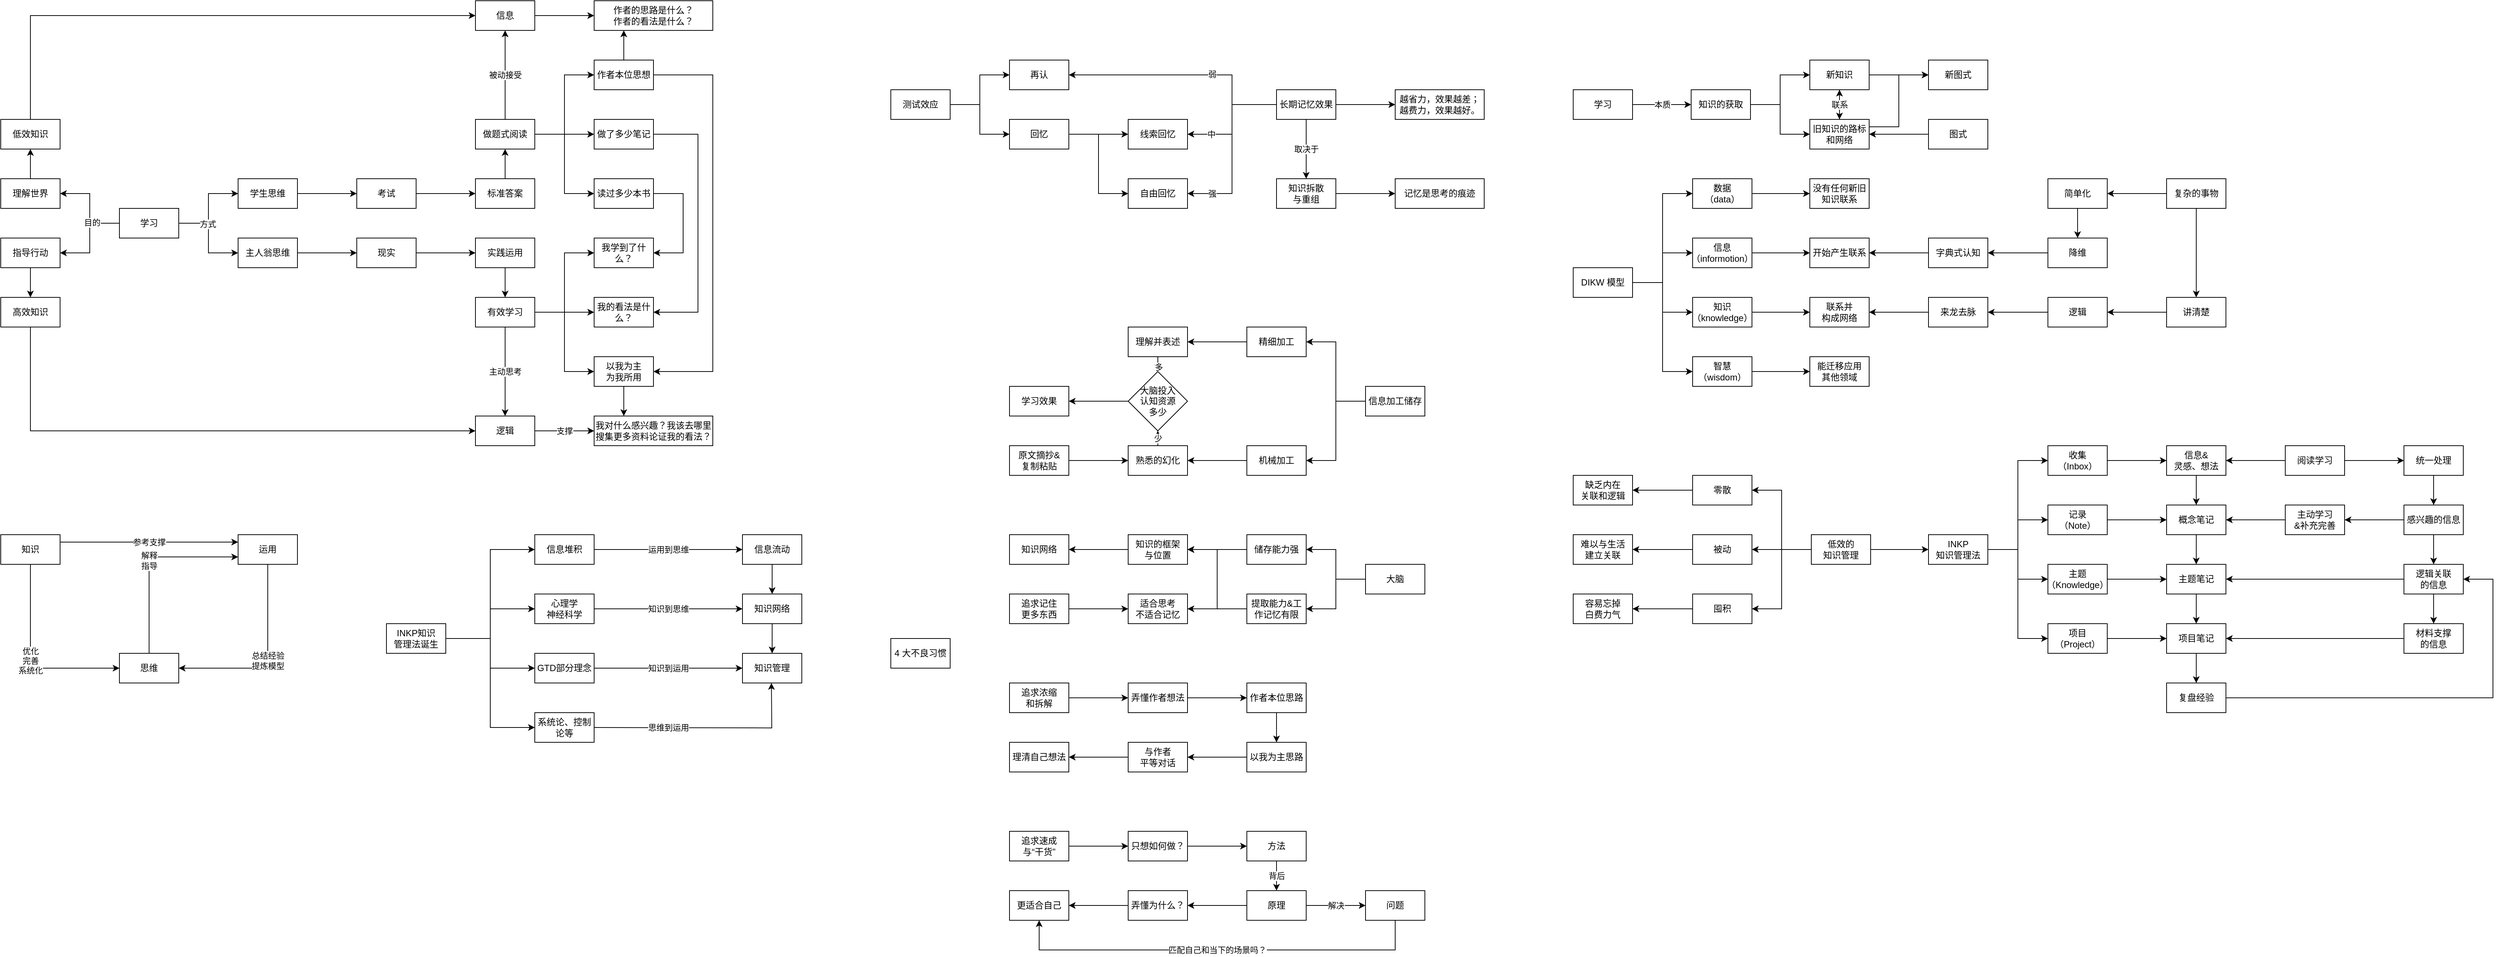 <mxfile version="24.3.1" type="github">
  <diagram name="第 1 页" id="3-ir8sG8A9ir57TGtiIx">
    <mxGraphModel dx="1149" dy="461" grid="1" gridSize="10" guides="1" tooltips="1" connect="1" arrows="1" fold="1" page="1" pageScale="1" pageWidth="827" pageHeight="1169" math="0" shadow="0">
      <root>
        <mxCell id="0" />
        <mxCell id="1" parent="0" />
        <mxCell id="uI1bhCW3IxB6a_JiNnzH-12" style="edgeStyle=orthogonalEdgeStyle;rounded=0;orthogonalLoop=1;jettySize=auto;html=1;" parent="1" source="uI1bhCW3IxB6a_JiNnzH-1" target="uI1bhCW3IxB6a_JiNnzH-5" edge="1">
          <mxGeometry relative="1" as="geometry" />
        </mxCell>
        <mxCell id="uI1bhCW3IxB6a_JiNnzH-1" value="学生思维" style="rounded=0;whiteSpace=wrap;html=1;" parent="1" vertex="1">
          <mxGeometry x="440" y="400" width="80" height="40" as="geometry" />
        </mxCell>
        <mxCell id="uI1bhCW3IxB6a_JiNnzH-13" style="edgeStyle=orthogonalEdgeStyle;rounded=0;orthogonalLoop=1;jettySize=auto;html=1;" parent="1" source="uI1bhCW3IxB6a_JiNnzH-2" target="uI1bhCW3IxB6a_JiNnzH-1" edge="1">
          <mxGeometry relative="1" as="geometry" />
        </mxCell>
        <mxCell id="uI1bhCW3IxB6a_JiNnzH-14" style="edgeStyle=orthogonalEdgeStyle;rounded=0;orthogonalLoop=1;jettySize=auto;html=1;entryX=0;entryY=0.5;entryDx=0;entryDy=0;" parent="1" source="uI1bhCW3IxB6a_JiNnzH-2" target="uI1bhCW3IxB6a_JiNnzH-9" edge="1">
          <mxGeometry relative="1" as="geometry" />
        </mxCell>
        <mxCell id="uI1bhCW3IxB6a_JiNnzH-65" value="方式" style="edgeLabel;html=1;align=center;verticalAlign=middle;resizable=0;points=[];" parent="uI1bhCW3IxB6a_JiNnzH-14" vertex="1" connectable="0">
          <mxGeometry x="-0.329" relative="1" as="geometry">
            <mxPoint x="-1" as="offset" />
          </mxGeometry>
        </mxCell>
        <mxCell id="uI1bhCW3IxB6a_JiNnzH-53" value="" style="edgeStyle=orthogonalEdgeStyle;rounded=0;orthogonalLoop=1;jettySize=auto;html=1;entryX=1;entryY=0.5;entryDx=0;entryDy=0;" parent="1" source="uI1bhCW3IxB6a_JiNnzH-2" target="uI1bhCW3IxB6a_JiNnzH-51" edge="1">
          <mxGeometry relative="1" as="geometry" />
        </mxCell>
        <mxCell id="uI1bhCW3IxB6a_JiNnzH-61" style="edgeStyle=orthogonalEdgeStyle;rounded=0;orthogonalLoop=1;jettySize=auto;html=1;entryX=1;entryY=0.5;entryDx=0;entryDy=0;" parent="1" source="uI1bhCW3IxB6a_JiNnzH-2" target="uI1bhCW3IxB6a_JiNnzH-52" edge="1">
          <mxGeometry relative="1" as="geometry" />
        </mxCell>
        <mxCell id="uI1bhCW3IxB6a_JiNnzH-64" value="目的" style="edgeLabel;html=1;align=center;verticalAlign=middle;resizable=0;points=[];" parent="uI1bhCW3IxB6a_JiNnzH-61" vertex="1" connectable="0">
          <mxGeometry x="-0.38" y="-1" relative="1" as="geometry">
            <mxPoint as="offset" />
          </mxGeometry>
        </mxCell>
        <mxCell id="uI1bhCW3IxB6a_JiNnzH-2" value="学习" style="rounded=0;whiteSpace=wrap;html=1;" parent="1" vertex="1">
          <mxGeometry x="280" y="440" width="80" height="40" as="geometry" />
        </mxCell>
        <mxCell id="uI1bhCW3IxB6a_JiNnzH-25" style="edgeStyle=orthogonalEdgeStyle;rounded=0;orthogonalLoop=1;jettySize=auto;html=1;" parent="1" source="uI1bhCW3IxB6a_JiNnzH-3" target="uI1bhCW3IxB6a_JiNnzH-17" edge="1">
          <mxGeometry relative="1" as="geometry" />
        </mxCell>
        <mxCell id="uI1bhCW3IxB6a_JiNnzH-3" value="标准答案" style="rounded=0;whiteSpace=wrap;html=1;" parent="1" vertex="1">
          <mxGeometry x="760" y="400" width="80" height="40" as="geometry" />
        </mxCell>
        <mxCell id="uI1bhCW3IxB6a_JiNnzH-11" style="edgeStyle=orthogonalEdgeStyle;rounded=0;orthogonalLoop=1;jettySize=auto;html=1;entryX=0;entryY=0.5;entryDx=0;entryDy=0;" parent="1" source="uI1bhCW3IxB6a_JiNnzH-4" target="uI1bhCW3IxB6a_JiNnzH-6" edge="1">
          <mxGeometry relative="1" as="geometry" />
        </mxCell>
        <mxCell id="uI1bhCW3IxB6a_JiNnzH-4" value="现实" style="rounded=0;whiteSpace=wrap;html=1;" parent="1" vertex="1">
          <mxGeometry x="600" y="480" width="80" height="40" as="geometry" />
        </mxCell>
        <mxCell id="uI1bhCW3IxB6a_JiNnzH-8" style="edgeStyle=orthogonalEdgeStyle;rounded=0;orthogonalLoop=1;jettySize=auto;html=1;" parent="1" source="uI1bhCW3IxB6a_JiNnzH-5" target="uI1bhCW3IxB6a_JiNnzH-3" edge="1">
          <mxGeometry relative="1" as="geometry" />
        </mxCell>
        <mxCell id="uI1bhCW3IxB6a_JiNnzH-5" value="考试" style="rounded=0;whiteSpace=wrap;html=1;" parent="1" vertex="1">
          <mxGeometry x="600" y="400" width="80" height="40" as="geometry" />
        </mxCell>
        <mxCell id="uI1bhCW3IxB6a_JiNnzH-26" style="edgeStyle=orthogonalEdgeStyle;rounded=0;orthogonalLoop=1;jettySize=auto;html=1;" parent="1" source="uI1bhCW3IxB6a_JiNnzH-6" target="uI1bhCW3IxB6a_JiNnzH-15" edge="1">
          <mxGeometry relative="1" as="geometry" />
        </mxCell>
        <mxCell id="uI1bhCW3IxB6a_JiNnzH-6" value="实践运用" style="rounded=0;whiteSpace=wrap;html=1;" parent="1" vertex="1">
          <mxGeometry x="760" y="480" width="80" height="40" as="geometry" />
        </mxCell>
        <mxCell id="uI1bhCW3IxB6a_JiNnzH-10" style="edgeStyle=orthogonalEdgeStyle;rounded=0;orthogonalLoop=1;jettySize=auto;html=1;entryX=0;entryY=0.5;entryDx=0;entryDy=0;" parent="1" source="uI1bhCW3IxB6a_JiNnzH-9" target="uI1bhCW3IxB6a_JiNnzH-4" edge="1">
          <mxGeometry relative="1" as="geometry" />
        </mxCell>
        <mxCell id="uI1bhCW3IxB6a_JiNnzH-9" value="主人翁思维" style="rounded=0;whiteSpace=wrap;html=1;" parent="1" vertex="1">
          <mxGeometry x="440" y="480" width="80" height="40" as="geometry" />
        </mxCell>
        <mxCell id="uI1bhCW3IxB6a_JiNnzH-33" style="edgeStyle=orthogonalEdgeStyle;rounded=0;orthogonalLoop=1;jettySize=auto;html=1;entryX=0;entryY=0.5;entryDx=0;entryDy=0;" parent="1" source="uI1bhCW3IxB6a_JiNnzH-15" target="uI1bhCW3IxB6a_JiNnzH-30" edge="1">
          <mxGeometry relative="1" as="geometry" />
        </mxCell>
        <mxCell id="uI1bhCW3IxB6a_JiNnzH-34" style="edgeStyle=orthogonalEdgeStyle;rounded=0;orthogonalLoop=1;jettySize=auto;html=1;" parent="1" source="uI1bhCW3IxB6a_JiNnzH-15" target="uI1bhCW3IxB6a_JiNnzH-31" edge="1">
          <mxGeometry relative="1" as="geometry" />
        </mxCell>
        <mxCell id="uI1bhCW3IxB6a_JiNnzH-35" style="edgeStyle=orthogonalEdgeStyle;rounded=0;orthogonalLoop=1;jettySize=auto;html=1;entryX=0;entryY=0.5;entryDx=0;entryDy=0;" parent="1" source="uI1bhCW3IxB6a_JiNnzH-15" target="uI1bhCW3IxB6a_JiNnzH-32" edge="1">
          <mxGeometry relative="1" as="geometry" />
        </mxCell>
        <mxCell id="uI1bhCW3IxB6a_JiNnzH-46" value="主动思考" style="edgeStyle=orthogonalEdgeStyle;rounded=0;orthogonalLoop=1;jettySize=auto;html=1;" parent="1" source="uI1bhCW3IxB6a_JiNnzH-15" target="uI1bhCW3IxB6a_JiNnzH-44" edge="1">
          <mxGeometry relative="1" as="geometry" />
        </mxCell>
        <mxCell id="uI1bhCW3IxB6a_JiNnzH-15" value="有效学习" style="rounded=0;whiteSpace=wrap;html=1;" parent="1" vertex="1">
          <mxGeometry x="760" y="560" width="80" height="40" as="geometry" />
        </mxCell>
        <mxCell id="uI1bhCW3IxB6a_JiNnzH-22" style="edgeStyle=orthogonalEdgeStyle;rounded=0;orthogonalLoop=1;jettySize=auto;html=1;" parent="1" source="uI1bhCW3IxB6a_JiNnzH-17" target="uI1bhCW3IxB6a_JiNnzH-21" edge="1">
          <mxGeometry relative="1" as="geometry">
            <Array as="points">
              <mxPoint x="880" y="340" />
              <mxPoint x="880" y="420" />
            </Array>
          </mxGeometry>
        </mxCell>
        <mxCell id="uI1bhCW3IxB6a_JiNnzH-27" style="edgeStyle=orthogonalEdgeStyle;rounded=0;orthogonalLoop=1;jettySize=auto;html=1;entryX=0;entryY=0.5;entryDx=0;entryDy=0;" parent="1" source="uI1bhCW3IxB6a_JiNnzH-17" target="uI1bhCW3IxB6a_JiNnzH-23" edge="1">
          <mxGeometry relative="1" as="geometry" />
        </mxCell>
        <mxCell id="uI1bhCW3IxB6a_JiNnzH-29" style="edgeStyle=orthogonalEdgeStyle;rounded=0;orthogonalLoop=1;jettySize=auto;html=1;entryX=0;entryY=0.5;entryDx=0;entryDy=0;" parent="1" source="uI1bhCW3IxB6a_JiNnzH-17" target="uI1bhCW3IxB6a_JiNnzH-28" edge="1">
          <mxGeometry relative="1" as="geometry" />
        </mxCell>
        <mxCell id="uI1bhCW3IxB6a_JiNnzH-49" value="被动接受" style="edgeStyle=orthogonalEdgeStyle;rounded=0;orthogonalLoop=1;jettySize=auto;html=1;" parent="1" source="uI1bhCW3IxB6a_JiNnzH-17" target="uI1bhCW3IxB6a_JiNnzH-48" edge="1">
          <mxGeometry relative="1" as="geometry" />
        </mxCell>
        <mxCell id="uI1bhCW3IxB6a_JiNnzH-17" value="做题式阅读" style="rounded=0;whiteSpace=wrap;html=1;" parent="1" vertex="1">
          <mxGeometry x="760" y="320" width="80" height="40" as="geometry" />
        </mxCell>
        <mxCell id="uI1bhCW3IxB6a_JiNnzH-36" style="edgeStyle=orthogonalEdgeStyle;rounded=0;orthogonalLoop=1;jettySize=auto;html=1;entryX=1;entryY=0.5;entryDx=0;entryDy=0;" parent="1" source="uI1bhCW3IxB6a_JiNnzH-21" target="uI1bhCW3IxB6a_JiNnzH-30" edge="1">
          <mxGeometry relative="1" as="geometry">
            <Array as="points">
              <mxPoint x="1040" y="420" />
              <mxPoint x="1040" y="500" />
            </Array>
          </mxGeometry>
        </mxCell>
        <mxCell id="uI1bhCW3IxB6a_JiNnzH-21" value="读过多少本书" style="rounded=0;whiteSpace=wrap;html=1;" parent="1" vertex="1">
          <mxGeometry x="920" y="400" width="80" height="40" as="geometry" />
        </mxCell>
        <mxCell id="uI1bhCW3IxB6a_JiNnzH-37" style="edgeStyle=orthogonalEdgeStyle;rounded=0;orthogonalLoop=1;jettySize=auto;html=1;entryX=1;entryY=0.5;entryDx=0;entryDy=0;" parent="1" source="uI1bhCW3IxB6a_JiNnzH-23" target="uI1bhCW3IxB6a_JiNnzH-31" edge="1">
          <mxGeometry relative="1" as="geometry">
            <Array as="points">
              <mxPoint x="1060" y="340" />
              <mxPoint x="1060" y="580" />
            </Array>
          </mxGeometry>
        </mxCell>
        <mxCell id="uI1bhCW3IxB6a_JiNnzH-23" value="做了多少笔记" style="rounded=0;whiteSpace=wrap;html=1;" parent="1" vertex="1">
          <mxGeometry x="920" y="320" width="80" height="40" as="geometry" />
        </mxCell>
        <mxCell id="uI1bhCW3IxB6a_JiNnzH-38" style="edgeStyle=orthogonalEdgeStyle;rounded=0;orthogonalLoop=1;jettySize=auto;html=1;entryX=1;entryY=0.5;entryDx=0;entryDy=0;" parent="1" source="uI1bhCW3IxB6a_JiNnzH-28" target="uI1bhCW3IxB6a_JiNnzH-32" edge="1">
          <mxGeometry relative="1" as="geometry">
            <Array as="points">
              <mxPoint x="1080" y="260" />
              <mxPoint x="1080" y="660" />
            </Array>
          </mxGeometry>
        </mxCell>
        <mxCell id="uI1bhCW3IxB6a_JiNnzH-47" style="edgeStyle=orthogonalEdgeStyle;rounded=0;orthogonalLoop=1;jettySize=auto;html=1;entryX=0.25;entryY=1;entryDx=0;entryDy=0;" parent="1" source="uI1bhCW3IxB6a_JiNnzH-28" target="uI1bhCW3IxB6a_JiNnzH-39" edge="1">
          <mxGeometry relative="1" as="geometry" />
        </mxCell>
        <mxCell id="uI1bhCW3IxB6a_JiNnzH-28" value="作者本位思想" style="rounded=0;whiteSpace=wrap;html=1;" parent="1" vertex="1">
          <mxGeometry x="920" y="240" width="80" height="40" as="geometry" />
        </mxCell>
        <mxCell id="uI1bhCW3IxB6a_JiNnzH-30" value="我学到了什么？" style="rounded=0;whiteSpace=wrap;html=1;" parent="1" vertex="1">
          <mxGeometry x="920" y="480" width="80" height="40" as="geometry" />
        </mxCell>
        <mxCell id="uI1bhCW3IxB6a_JiNnzH-31" value="我的看法是什么？" style="rounded=0;whiteSpace=wrap;html=1;" parent="1" vertex="1">
          <mxGeometry x="920" y="560" width="80" height="40" as="geometry" />
        </mxCell>
        <mxCell id="uI1bhCW3IxB6a_JiNnzH-42" style="edgeStyle=orthogonalEdgeStyle;rounded=0;orthogonalLoop=1;jettySize=auto;html=1;entryX=0.25;entryY=0;entryDx=0;entryDy=0;" parent="1" source="uI1bhCW3IxB6a_JiNnzH-32" target="uI1bhCW3IxB6a_JiNnzH-41" edge="1">
          <mxGeometry relative="1" as="geometry" />
        </mxCell>
        <mxCell id="uI1bhCW3IxB6a_JiNnzH-32" value="以我为主&lt;br&gt;为我所用" style="rounded=0;whiteSpace=wrap;html=1;" parent="1" vertex="1">
          <mxGeometry x="920" y="640" width="80" height="40" as="geometry" />
        </mxCell>
        <mxCell id="uI1bhCW3IxB6a_JiNnzH-39" value="作者的思路是什么？&lt;div&gt;作者的看法是什么？&lt;/div&gt;" style="rounded=0;whiteSpace=wrap;html=1;" parent="1" vertex="1">
          <mxGeometry x="920" y="160" width="160" height="40" as="geometry" />
        </mxCell>
        <mxCell id="uI1bhCW3IxB6a_JiNnzH-41" value="我对什么感兴趣？&lt;span style=&quot;background-color: initial;&quot;&gt;我该去哪里搜集更多资料论证我的看法？&lt;/span&gt;" style="rounded=0;whiteSpace=wrap;html=1;" parent="1" vertex="1">
          <mxGeometry x="920" y="720" width="160" height="40" as="geometry" />
        </mxCell>
        <mxCell id="uI1bhCW3IxB6a_JiNnzH-45" value="支撑" style="edgeStyle=orthogonalEdgeStyle;rounded=0;orthogonalLoop=1;jettySize=auto;html=1;" parent="1" source="uI1bhCW3IxB6a_JiNnzH-44" target="uI1bhCW3IxB6a_JiNnzH-41" edge="1">
          <mxGeometry relative="1" as="geometry" />
        </mxCell>
        <mxCell id="uI1bhCW3IxB6a_JiNnzH-44" value="逻辑" style="rounded=0;whiteSpace=wrap;html=1;" parent="1" vertex="1">
          <mxGeometry x="760" y="720" width="80" height="40" as="geometry" />
        </mxCell>
        <mxCell id="uI1bhCW3IxB6a_JiNnzH-50" style="edgeStyle=orthogonalEdgeStyle;rounded=0;orthogonalLoop=1;jettySize=auto;html=1;" parent="1" source="uI1bhCW3IxB6a_JiNnzH-48" target="uI1bhCW3IxB6a_JiNnzH-39" edge="1">
          <mxGeometry relative="1" as="geometry" />
        </mxCell>
        <mxCell id="uI1bhCW3IxB6a_JiNnzH-48" value="信息" style="rounded=0;whiteSpace=wrap;html=1;" parent="1" vertex="1">
          <mxGeometry x="760" y="160" width="80" height="40" as="geometry" />
        </mxCell>
        <mxCell id="uI1bhCW3IxB6a_JiNnzH-60" style="edgeStyle=orthogonalEdgeStyle;rounded=0;orthogonalLoop=1;jettySize=auto;html=1;entryX=0.5;entryY=1;entryDx=0;entryDy=0;" parent="1" source="uI1bhCW3IxB6a_JiNnzH-51" target="uI1bhCW3IxB6a_JiNnzH-58" edge="1">
          <mxGeometry relative="1" as="geometry" />
        </mxCell>
        <mxCell id="uI1bhCW3IxB6a_JiNnzH-51" value="理解世界" style="rounded=0;whiteSpace=wrap;html=1;" parent="1" vertex="1">
          <mxGeometry x="120" y="400" width="80" height="40" as="geometry" />
        </mxCell>
        <mxCell id="uI1bhCW3IxB6a_JiNnzH-59" style="edgeStyle=orthogonalEdgeStyle;rounded=0;orthogonalLoop=1;jettySize=auto;html=1;" parent="1" source="uI1bhCW3IxB6a_JiNnzH-52" target="uI1bhCW3IxB6a_JiNnzH-57" edge="1">
          <mxGeometry relative="1" as="geometry" />
        </mxCell>
        <mxCell id="uI1bhCW3IxB6a_JiNnzH-52" value="指导行动" style="rounded=0;whiteSpace=wrap;html=1;" parent="1" vertex="1">
          <mxGeometry x="120" y="480" width="80" height="40" as="geometry" />
        </mxCell>
        <mxCell id="uI1bhCW3IxB6a_JiNnzH-63" style="edgeStyle=orthogonalEdgeStyle;rounded=0;orthogonalLoop=1;jettySize=auto;html=1;entryX=0;entryY=0.5;entryDx=0;entryDy=0;" parent="1" source="uI1bhCW3IxB6a_JiNnzH-57" target="uI1bhCW3IxB6a_JiNnzH-44" edge="1">
          <mxGeometry relative="1" as="geometry">
            <Array as="points">
              <mxPoint x="160" y="740" />
            </Array>
          </mxGeometry>
        </mxCell>
        <mxCell id="uI1bhCW3IxB6a_JiNnzH-57" value="高效知识" style="rounded=0;whiteSpace=wrap;html=1;" parent="1" vertex="1">
          <mxGeometry x="120" y="560" width="80" height="40" as="geometry" />
        </mxCell>
        <mxCell id="uI1bhCW3IxB6a_JiNnzH-62" style="edgeStyle=orthogonalEdgeStyle;rounded=0;orthogonalLoop=1;jettySize=auto;html=1;entryX=0;entryY=0.5;entryDx=0;entryDy=0;" parent="1" source="uI1bhCW3IxB6a_JiNnzH-58" target="uI1bhCW3IxB6a_JiNnzH-48" edge="1">
          <mxGeometry relative="1" as="geometry">
            <Array as="points">
              <mxPoint x="160" y="180" />
            </Array>
          </mxGeometry>
        </mxCell>
        <mxCell id="uI1bhCW3IxB6a_JiNnzH-58" value="低效知识" style="rounded=0;whiteSpace=wrap;html=1;" parent="1" vertex="1">
          <mxGeometry x="120" y="320" width="80" height="40" as="geometry" />
        </mxCell>
        <mxCell id="uI1bhCW3IxB6a_JiNnzH-78" value="总结经验&lt;br&gt;提炼模型" style="edgeStyle=orthogonalEdgeStyle;rounded=0;orthogonalLoop=1;jettySize=auto;html=1;entryX=1;entryY=0.5;entryDx=0;entryDy=0;" parent="1" source="uI1bhCW3IxB6a_JiNnzH-66" target="uI1bhCW3IxB6a_JiNnzH-67" edge="1">
          <mxGeometry relative="1" as="geometry">
            <Array as="points">
              <mxPoint x="480" y="1060" />
            </Array>
            <mxPoint as="offset" />
          </mxGeometry>
        </mxCell>
        <mxCell id="uI1bhCW3IxB6a_JiNnzH-66" value="运用" style="rounded=0;whiteSpace=wrap;html=1;" parent="1" vertex="1">
          <mxGeometry x="440" y="880" width="80" height="40" as="geometry" />
        </mxCell>
        <mxCell id="uI1bhCW3IxB6a_JiNnzH-79" value="解释&lt;br&gt;指导" style="edgeStyle=orthogonalEdgeStyle;rounded=0;orthogonalLoop=1;jettySize=auto;html=1;entryX=0;entryY=0.75;entryDx=0;entryDy=0;" parent="1" source="uI1bhCW3IxB6a_JiNnzH-67" target="uI1bhCW3IxB6a_JiNnzH-66" edge="1">
          <mxGeometry relative="1" as="geometry">
            <Array as="points">
              <mxPoint x="320" y="910" />
            </Array>
          </mxGeometry>
        </mxCell>
        <mxCell id="uI1bhCW3IxB6a_JiNnzH-67" value="思维" style="rounded=0;whiteSpace=wrap;html=1;" parent="1" vertex="1">
          <mxGeometry x="280" y="1040" width="80" height="40" as="geometry" />
        </mxCell>
        <mxCell id="uI1bhCW3IxB6a_JiNnzH-74" value="优化&lt;br&gt;完善&lt;br&gt;系统化" style="edgeStyle=orthogonalEdgeStyle;rounded=0;orthogonalLoop=1;jettySize=auto;html=1;entryX=0;entryY=0.5;entryDx=0;entryDy=0;" parent="1" source="uI1bhCW3IxB6a_JiNnzH-68" target="uI1bhCW3IxB6a_JiNnzH-67" edge="1">
          <mxGeometry relative="1" as="geometry">
            <Array as="points">
              <mxPoint x="160" y="1060" />
            </Array>
            <mxPoint as="offset" />
          </mxGeometry>
        </mxCell>
        <mxCell id="uI1bhCW3IxB6a_JiNnzH-77" value="参考支撑" style="edgeStyle=orthogonalEdgeStyle;rounded=0;orthogonalLoop=1;jettySize=auto;html=1;" parent="1" source="uI1bhCW3IxB6a_JiNnzH-68" target="uI1bhCW3IxB6a_JiNnzH-66" edge="1">
          <mxGeometry relative="1" as="geometry">
            <Array as="points">
              <mxPoint x="320" y="890" />
              <mxPoint x="320" y="890" />
            </Array>
          </mxGeometry>
        </mxCell>
        <mxCell id="uI1bhCW3IxB6a_JiNnzH-68" value="知识" style="rounded=0;whiteSpace=wrap;html=1;" parent="1" vertex="1">
          <mxGeometry x="120" y="880" width="80" height="40" as="geometry" />
        </mxCell>
        <mxCell id="uI1bhCW3IxB6a_JiNnzH-99" style="edgeStyle=orthogonalEdgeStyle;rounded=0;orthogonalLoop=1;jettySize=auto;html=1;entryX=0;entryY=0.5;entryDx=0;entryDy=0;" parent="1" source="uI1bhCW3IxB6a_JiNnzH-80" target="uI1bhCW3IxB6a_JiNnzH-81" edge="1">
          <mxGeometry relative="1" as="geometry" />
        </mxCell>
        <mxCell id="uI1bhCW3IxB6a_JiNnzH-100" style="edgeStyle=orthogonalEdgeStyle;rounded=0;orthogonalLoop=1;jettySize=auto;html=1;" parent="1" source="uI1bhCW3IxB6a_JiNnzH-80" target="uI1bhCW3IxB6a_JiNnzH-86" edge="1">
          <mxGeometry relative="1" as="geometry" />
        </mxCell>
        <mxCell id="uI1bhCW3IxB6a_JiNnzH-101" style="edgeStyle=orthogonalEdgeStyle;rounded=0;orthogonalLoop=1;jettySize=auto;html=1;entryX=0;entryY=0.5;entryDx=0;entryDy=0;" parent="1" source="uI1bhCW3IxB6a_JiNnzH-80" target="uI1bhCW3IxB6a_JiNnzH-90" edge="1">
          <mxGeometry relative="1" as="geometry" />
        </mxCell>
        <mxCell id="uI1bhCW3IxB6a_JiNnzH-102" style="edgeStyle=orthogonalEdgeStyle;rounded=0;orthogonalLoop=1;jettySize=auto;html=1;entryX=0;entryY=0.5;entryDx=0;entryDy=0;" parent="1" source="uI1bhCW3IxB6a_JiNnzH-80" target="uI1bhCW3IxB6a_JiNnzH-94" edge="1">
          <mxGeometry relative="1" as="geometry" />
        </mxCell>
        <mxCell id="uI1bhCW3IxB6a_JiNnzH-80" value="INKP知识&lt;br&gt;管理法诞生" style="rounded=0;whiteSpace=wrap;html=1;" parent="1" vertex="1">
          <mxGeometry x="640" y="1000" width="80" height="40" as="geometry" />
        </mxCell>
        <mxCell id="uI1bhCW3IxB6a_JiNnzH-83" value="运用到思维" style="edgeStyle=orthogonalEdgeStyle;rounded=0;orthogonalLoop=1;jettySize=auto;html=1;" parent="1" source="uI1bhCW3IxB6a_JiNnzH-81" target="uI1bhCW3IxB6a_JiNnzH-82" edge="1">
          <mxGeometry relative="1" as="geometry" />
        </mxCell>
        <mxCell id="uI1bhCW3IxB6a_JiNnzH-81" value="信息堆积" style="rounded=0;whiteSpace=wrap;html=1;" parent="1" vertex="1">
          <mxGeometry x="840" y="880" width="80" height="40" as="geometry" />
        </mxCell>
        <mxCell id="uI1bhCW3IxB6a_JiNnzH-97" style="edgeStyle=orthogonalEdgeStyle;rounded=0;orthogonalLoop=1;jettySize=auto;html=1;" parent="1" source="uI1bhCW3IxB6a_JiNnzH-82" target="uI1bhCW3IxB6a_JiNnzH-87" edge="1">
          <mxGeometry relative="1" as="geometry" />
        </mxCell>
        <mxCell id="uI1bhCW3IxB6a_JiNnzH-82" value="信息流动" style="rounded=0;whiteSpace=wrap;html=1;" parent="1" vertex="1">
          <mxGeometry x="1120" y="880" width="80" height="40" as="geometry" />
        </mxCell>
        <mxCell id="uI1bhCW3IxB6a_JiNnzH-88" value="知识到思维" style="edgeStyle=orthogonalEdgeStyle;rounded=0;orthogonalLoop=1;jettySize=auto;html=1;" parent="1" source="uI1bhCW3IxB6a_JiNnzH-86" target="uI1bhCW3IxB6a_JiNnzH-87" edge="1">
          <mxGeometry relative="1" as="geometry" />
        </mxCell>
        <mxCell id="uI1bhCW3IxB6a_JiNnzH-86" value="心理学&lt;br&gt;神经科学" style="rounded=0;whiteSpace=wrap;html=1;" parent="1" vertex="1">
          <mxGeometry x="840" y="960" width="80" height="40" as="geometry" />
        </mxCell>
        <mxCell id="uI1bhCW3IxB6a_JiNnzH-98" style="edgeStyle=orthogonalEdgeStyle;rounded=0;orthogonalLoop=1;jettySize=auto;html=1;entryX=0.5;entryY=0;entryDx=0;entryDy=0;" parent="1" source="uI1bhCW3IxB6a_JiNnzH-87" target="uI1bhCW3IxB6a_JiNnzH-91" edge="1">
          <mxGeometry relative="1" as="geometry" />
        </mxCell>
        <mxCell id="uI1bhCW3IxB6a_JiNnzH-87" value="知识网络" style="rounded=0;whiteSpace=wrap;html=1;" parent="1" vertex="1">
          <mxGeometry x="1120" y="960" width="80" height="40" as="geometry" />
        </mxCell>
        <mxCell id="uI1bhCW3IxB6a_JiNnzH-92" value="知识到运用" style="edgeStyle=orthogonalEdgeStyle;rounded=0;orthogonalLoop=1;jettySize=auto;html=1;" parent="1" source="uI1bhCW3IxB6a_JiNnzH-90" target="uI1bhCW3IxB6a_JiNnzH-91" edge="1">
          <mxGeometry relative="1" as="geometry" />
        </mxCell>
        <mxCell id="uI1bhCW3IxB6a_JiNnzH-90" value="GTD部分理念" style="rounded=0;whiteSpace=wrap;html=1;" parent="1" vertex="1">
          <mxGeometry x="840" y="1040" width="80" height="40" as="geometry" />
        </mxCell>
        <mxCell id="uI1bhCW3IxB6a_JiNnzH-91" value="知识管理" style="rounded=0;whiteSpace=wrap;html=1;" parent="1" vertex="1">
          <mxGeometry x="1120" y="1040" width="80" height="40" as="geometry" />
        </mxCell>
        <mxCell id="uI1bhCW3IxB6a_JiNnzH-96" value="&lt;span style=&quot;color: rgb(0, 0, 0); font-family: Helvetica; font-size: 11px; font-style: normal; font-variant-ligatures: normal; font-variant-caps: normal; font-weight: 400; letter-spacing: normal; orphans: 2; text-align: center; text-indent: 0px; text-transform: none; widows: 2; word-spacing: 0px; -webkit-text-stroke-width: 0px; white-space: nowrap; background-color: rgb(255, 255, 255); text-decoration-thickness: initial; text-decoration-style: initial; text-decoration-color: initial; display: inline !important; float: none;&quot;&gt;思维到运用&lt;/span&gt;" style="edgeStyle=orthogonalEdgeStyle;rounded=0;orthogonalLoop=1;jettySize=auto;html=1;entryX=0.5;entryY=1;entryDx=0;entryDy=0;" parent="1" edge="1">
          <mxGeometry x="-0.329" relative="1" as="geometry">
            <mxPoint x="919" y="1140.059" as="sourcePoint" />
            <mxPoint x="1159" y="1080" as="targetPoint" />
            <mxPoint as="offset" />
          </mxGeometry>
        </mxCell>
        <mxCell id="uI1bhCW3IxB6a_JiNnzH-94" value="系统论、控制论等" style="rounded=0;whiteSpace=wrap;html=1;" parent="1" vertex="1">
          <mxGeometry x="840" y="1120" width="80" height="40" as="geometry" />
        </mxCell>
        <mxCell id="qi-14c-lWxf0N9nxJv3p-8" style="edgeStyle=orthogonalEdgeStyle;rounded=0;orthogonalLoop=1;jettySize=auto;html=1;" parent="1" source="qi-14c-lWxf0N9nxJv3p-1" target="qi-14c-lWxf0N9nxJv3p-2" edge="1">
          <mxGeometry relative="1" as="geometry" />
        </mxCell>
        <mxCell id="qi-14c-lWxf0N9nxJv3p-9" style="edgeStyle=orthogonalEdgeStyle;rounded=0;orthogonalLoop=1;jettySize=auto;html=1;entryX=0;entryY=0.5;entryDx=0;entryDy=0;" parent="1" source="qi-14c-lWxf0N9nxJv3p-1" target="qi-14c-lWxf0N9nxJv3p-3" edge="1">
          <mxGeometry relative="1" as="geometry" />
        </mxCell>
        <mxCell id="qi-14c-lWxf0N9nxJv3p-1" value="测试效应" style="rounded=0;whiteSpace=wrap;html=1;" parent="1" vertex="1">
          <mxGeometry x="1320" y="280" width="80" height="40" as="geometry" />
        </mxCell>
        <mxCell id="qi-14c-lWxf0N9nxJv3p-2" value="再认" style="rounded=0;whiteSpace=wrap;html=1;" parent="1" vertex="1">
          <mxGeometry x="1480" y="240" width="80" height="40" as="geometry" />
        </mxCell>
        <mxCell id="qi-14c-lWxf0N9nxJv3p-10" style="edgeStyle=orthogonalEdgeStyle;rounded=0;orthogonalLoop=1;jettySize=auto;html=1;" parent="1" source="qi-14c-lWxf0N9nxJv3p-3" target="qi-14c-lWxf0N9nxJv3p-5" edge="1">
          <mxGeometry relative="1" as="geometry" />
        </mxCell>
        <mxCell id="qi-14c-lWxf0N9nxJv3p-11" style="edgeStyle=orthogonalEdgeStyle;rounded=0;orthogonalLoop=1;jettySize=auto;html=1;entryX=0;entryY=0.5;entryDx=0;entryDy=0;" parent="1" source="qi-14c-lWxf0N9nxJv3p-3" target="qi-14c-lWxf0N9nxJv3p-6" edge="1">
          <mxGeometry relative="1" as="geometry" />
        </mxCell>
        <mxCell id="qi-14c-lWxf0N9nxJv3p-3" value="回忆" style="rounded=0;whiteSpace=wrap;html=1;" parent="1" vertex="1">
          <mxGeometry x="1480" y="320" width="80" height="40" as="geometry" />
        </mxCell>
        <mxCell id="qi-14c-lWxf0N9nxJv3p-5" value="线索回忆" style="rounded=0;whiteSpace=wrap;html=1;" parent="1" vertex="1">
          <mxGeometry x="1640" y="320" width="80" height="40" as="geometry" />
        </mxCell>
        <mxCell id="qi-14c-lWxf0N9nxJv3p-6" value="自由回忆" style="rounded=0;whiteSpace=wrap;html=1;" parent="1" vertex="1">
          <mxGeometry x="1640" y="400" width="80" height="40" as="geometry" />
        </mxCell>
        <mxCell id="qi-14c-lWxf0N9nxJv3p-13" style="edgeStyle=orthogonalEdgeStyle;rounded=0;orthogonalLoop=1;jettySize=auto;html=1;" parent="1" source="qi-14c-lWxf0N9nxJv3p-12" target="qi-14c-lWxf0N9nxJv3p-2" edge="1">
          <mxGeometry relative="1" as="geometry">
            <Array as="points">
              <mxPoint x="1780" y="300" />
              <mxPoint x="1780" y="260" />
            </Array>
          </mxGeometry>
        </mxCell>
        <mxCell id="qi-14c-lWxf0N9nxJv3p-19" value="弱" style="edgeLabel;html=1;align=center;verticalAlign=middle;resizable=0;points=[];" parent="qi-14c-lWxf0N9nxJv3p-13" vertex="1" connectable="0">
          <mxGeometry x="-0.179" y="-2" relative="1" as="geometry">
            <mxPoint x="4" y="1" as="offset" />
          </mxGeometry>
        </mxCell>
        <mxCell id="qi-14c-lWxf0N9nxJv3p-14" style="edgeStyle=orthogonalEdgeStyle;rounded=0;orthogonalLoop=1;jettySize=auto;html=1;entryX=1;entryY=0.5;entryDx=0;entryDy=0;" parent="1" source="qi-14c-lWxf0N9nxJv3p-12" target="qi-14c-lWxf0N9nxJv3p-5" edge="1">
          <mxGeometry relative="1" as="geometry" />
        </mxCell>
        <mxCell id="qi-14c-lWxf0N9nxJv3p-18" value="中" style="edgeLabel;html=1;align=center;verticalAlign=middle;resizable=0;points=[];" parent="qi-14c-lWxf0N9nxJv3p-14" vertex="1" connectable="0">
          <mxGeometry x="0.568" y="1" relative="1" as="geometry">
            <mxPoint x="-3" y="-1" as="offset" />
          </mxGeometry>
        </mxCell>
        <mxCell id="qi-14c-lWxf0N9nxJv3p-15" style="edgeStyle=orthogonalEdgeStyle;rounded=0;orthogonalLoop=1;jettySize=auto;html=1;entryX=1;entryY=0.5;entryDx=0;entryDy=0;" parent="1" source="qi-14c-lWxf0N9nxJv3p-12" target="qi-14c-lWxf0N9nxJv3p-6" edge="1">
          <mxGeometry relative="1" as="geometry" />
        </mxCell>
        <mxCell id="qi-14c-lWxf0N9nxJv3p-17" value="强" style="edgeLabel;html=1;align=center;verticalAlign=middle;resizable=0;points=[];" parent="qi-14c-lWxf0N9nxJv3p-15" vertex="1" connectable="0">
          <mxGeometry x="0.741" relative="1" as="geometry">
            <mxPoint x="2" as="offset" />
          </mxGeometry>
        </mxCell>
        <mxCell id="qi-14c-lWxf0N9nxJv3p-21" style="edgeStyle=orthogonalEdgeStyle;rounded=0;orthogonalLoop=1;jettySize=auto;html=1;" parent="1" source="qi-14c-lWxf0N9nxJv3p-12" target="qi-14c-lWxf0N9nxJv3p-20" edge="1">
          <mxGeometry relative="1" as="geometry" />
        </mxCell>
        <mxCell id="qi-14c-lWxf0N9nxJv3p-23" value="取决于" style="edgeStyle=orthogonalEdgeStyle;rounded=0;orthogonalLoop=1;jettySize=auto;html=1;" parent="1" source="qi-14c-lWxf0N9nxJv3p-12" target="qi-14c-lWxf0N9nxJv3p-22" edge="1">
          <mxGeometry relative="1" as="geometry" />
        </mxCell>
        <mxCell id="qi-14c-lWxf0N9nxJv3p-12" value="长期记忆效果" style="rounded=0;whiteSpace=wrap;html=1;" parent="1" vertex="1">
          <mxGeometry x="1840" y="280" width="80" height="40" as="geometry" />
        </mxCell>
        <mxCell id="qi-14c-lWxf0N9nxJv3p-20" value="越省力，效果越差；越费力，效果越好。" style="rounded=0;whiteSpace=wrap;html=1;" parent="1" vertex="1">
          <mxGeometry x="2000" y="280" width="120" height="40" as="geometry" />
        </mxCell>
        <mxCell id="qi-14c-lWxf0N9nxJv3p-26" style="edgeStyle=orthogonalEdgeStyle;rounded=0;orthogonalLoop=1;jettySize=auto;html=1;" parent="1" source="qi-14c-lWxf0N9nxJv3p-22" target="qi-14c-lWxf0N9nxJv3p-24" edge="1">
          <mxGeometry relative="1" as="geometry" />
        </mxCell>
        <mxCell id="qi-14c-lWxf0N9nxJv3p-22" value="知识拆散&lt;br&gt;与重组" style="rounded=0;whiteSpace=wrap;html=1;" parent="1" vertex="1">
          <mxGeometry x="1840" y="400" width="80" height="40" as="geometry" />
        </mxCell>
        <mxCell id="qi-14c-lWxf0N9nxJv3p-24" value="记忆是思考的痕迹" style="rounded=0;whiteSpace=wrap;html=1;" parent="1" vertex="1">
          <mxGeometry x="2000" y="400" width="120" height="40" as="geometry" />
        </mxCell>
        <mxCell id="9dSmARz3-hMaqzZj94cc-1" value="4 大不良习惯" style="rounded=0;whiteSpace=wrap;html=1;" parent="1" vertex="1">
          <mxGeometry x="1320" y="1020" width="80" height="40" as="geometry" />
        </mxCell>
        <mxCell id="9dSmARz3-hMaqzZj94cc-12" style="edgeStyle=orthogonalEdgeStyle;rounded=0;orthogonalLoop=1;jettySize=auto;html=1;" parent="1" source="9dSmARz3-hMaqzZj94cc-2" target="9dSmARz3-hMaqzZj94cc-9" edge="1">
          <mxGeometry relative="1" as="geometry" />
        </mxCell>
        <mxCell id="9dSmARz3-hMaqzZj94cc-2" value="原文摘抄&amp;amp;&lt;br&gt;复制粘贴" style="rounded=0;whiteSpace=wrap;html=1;" parent="1" vertex="1">
          <mxGeometry x="1480" y="760" width="80" height="40" as="geometry" />
        </mxCell>
        <mxCell id="9dSmARz3-hMaqzZj94cc-33" style="edgeStyle=orthogonalEdgeStyle;rounded=0;orthogonalLoop=1;jettySize=auto;html=1;" parent="1" source="9dSmARz3-hMaqzZj94cc-3" target="9dSmARz3-hMaqzZj94cc-31" edge="1">
          <mxGeometry relative="1" as="geometry" />
        </mxCell>
        <mxCell id="9dSmARz3-hMaqzZj94cc-3" value="追求记住&lt;br&gt;更多东西" style="rounded=0;whiteSpace=wrap;html=1;" parent="1" vertex="1">
          <mxGeometry x="1480" y="960" width="80" height="40" as="geometry" />
        </mxCell>
        <mxCell id="9dSmARz3-hMaqzZj94cc-54" style="edgeStyle=orthogonalEdgeStyle;rounded=0;orthogonalLoop=1;jettySize=auto;html=1;" parent="1" source="9dSmARz3-hMaqzZj94cc-4" target="9dSmARz3-hMaqzZj94cc-52" edge="1">
          <mxGeometry relative="1" as="geometry" />
        </mxCell>
        <mxCell id="9dSmARz3-hMaqzZj94cc-4" value="追求浓缩&lt;br&gt;和拆解" style="rounded=0;whiteSpace=wrap;html=1;" parent="1" vertex="1">
          <mxGeometry x="1480" y="1080" width="80" height="40" as="geometry" />
        </mxCell>
        <mxCell id="9dSmARz3-hMaqzZj94cc-64" style="edgeStyle=orthogonalEdgeStyle;rounded=0;orthogonalLoop=1;jettySize=auto;html=1;" parent="1" source="9dSmARz3-hMaqzZj94cc-5" target="9dSmARz3-hMaqzZj94cc-63" edge="1">
          <mxGeometry relative="1" as="geometry" />
        </mxCell>
        <mxCell id="9dSmARz3-hMaqzZj94cc-5" value="追求速成&lt;br&gt;与“干货”" style="rounded=0;whiteSpace=wrap;html=1;" parent="1" vertex="1">
          <mxGeometry x="1480" y="1280" width="80" height="40" as="geometry" />
        </mxCell>
        <mxCell id="9dSmARz3-hMaqzZj94cc-15" style="edgeStyle=orthogonalEdgeStyle;rounded=0;orthogonalLoop=1;jettySize=auto;html=1;" parent="1" source="9dSmARz3-hMaqzZj94cc-6" target="9dSmARz3-hMaqzZj94cc-8" edge="1">
          <mxGeometry relative="1" as="geometry">
            <Array as="points">
              <mxPoint x="1920" y="700" />
              <mxPoint x="1920" y="780" />
            </Array>
          </mxGeometry>
        </mxCell>
        <mxCell id="9dSmARz3-hMaqzZj94cc-16" style="edgeStyle=orthogonalEdgeStyle;rounded=0;orthogonalLoop=1;jettySize=auto;html=1;" parent="1" source="9dSmARz3-hMaqzZj94cc-6" target="9dSmARz3-hMaqzZj94cc-7" edge="1">
          <mxGeometry relative="1" as="geometry">
            <Array as="points">
              <mxPoint x="1920" y="700" />
              <mxPoint x="1920" y="620" />
            </Array>
          </mxGeometry>
        </mxCell>
        <mxCell id="9dSmARz3-hMaqzZj94cc-6" value="信息加工储存" style="rounded=0;whiteSpace=wrap;html=1;" parent="1" vertex="1">
          <mxGeometry x="1960" y="680" width="80" height="40" as="geometry" />
        </mxCell>
        <mxCell id="9dSmARz3-hMaqzZj94cc-20" style="edgeStyle=orthogonalEdgeStyle;rounded=0;orthogonalLoop=1;jettySize=auto;html=1;entryX=1;entryY=0.5;entryDx=0;entryDy=0;" parent="1" source="9dSmARz3-hMaqzZj94cc-7" target="9dSmARz3-hMaqzZj94cc-19" edge="1">
          <mxGeometry relative="1" as="geometry" />
        </mxCell>
        <mxCell id="9dSmARz3-hMaqzZj94cc-7" value="精细加工" style="rounded=0;whiteSpace=wrap;html=1;" parent="1" vertex="1">
          <mxGeometry x="1800" y="600" width="80" height="40" as="geometry" />
        </mxCell>
        <mxCell id="9dSmARz3-hMaqzZj94cc-14" style="edgeStyle=orthogonalEdgeStyle;rounded=0;orthogonalLoop=1;jettySize=auto;html=1;" parent="1" source="9dSmARz3-hMaqzZj94cc-8" target="9dSmARz3-hMaqzZj94cc-9" edge="1">
          <mxGeometry relative="1" as="geometry" />
        </mxCell>
        <mxCell id="9dSmARz3-hMaqzZj94cc-8" value="机械加工" style="rounded=0;whiteSpace=wrap;html=1;" parent="1" vertex="1">
          <mxGeometry x="1800" y="760" width="80" height="40" as="geometry" />
        </mxCell>
        <mxCell id="9dSmARz3-hMaqzZj94cc-42" value="少" style="edgeStyle=orthogonalEdgeStyle;rounded=0;orthogonalLoop=1;jettySize=auto;html=1;entryX=0.5;entryY=1;entryDx=0;entryDy=0;" parent="1" source="9dSmARz3-hMaqzZj94cc-9" target="9dSmARz3-hMaqzZj94cc-39" edge="1">
          <mxGeometry relative="1" as="geometry">
            <mxPoint x="1680" y="720.0" as="targetPoint" />
          </mxGeometry>
        </mxCell>
        <mxCell id="9dSmARz3-hMaqzZj94cc-9" value="熟悉的幻化" style="rounded=0;whiteSpace=wrap;html=1;" parent="1" vertex="1">
          <mxGeometry x="1640" y="760" width="80" height="40" as="geometry" />
        </mxCell>
        <mxCell id="9dSmARz3-hMaqzZj94cc-43" style="edgeStyle=orthogonalEdgeStyle;rounded=0;orthogonalLoop=1;jettySize=auto;html=1;" parent="1" source="9dSmARz3-hMaqzZj94cc-19" target="9dSmARz3-hMaqzZj94cc-39" edge="1">
          <mxGeometry relative="1" as="geometry" />
        </mxCell>
        <mxCell id="9dSmARz3-hMaqzZj94cc-44" value="多" style="edgeLabel;html=1;align=center;verticalAlign=middle;resizable=0;points=[];" parent="9dSmARz3-hMaqzZj94cc-43" vertex="1" connectable="0">
          <mxGeometry x="-0.115" y="-1" relative="1" as="geometry">
            <mxPoint as="offset" />
          </mxGeometry>
        </mxCell>
        <mxCell id="9dSmARz3-hMaqzZj94cc-19" value="理解并表述" style="rounded=0;whiteSpace=wrap;html=1;" parent="1" vertex="1">
          <mxGeometry x="1640" y="600" width="80" height="40" as="geometry" />
        </mxCell>
        <mxCell id="9dSmARz3-hMaqzZj94cc-29" style="edgeStyle=orthogonalEdgeStyle;rounded=0;orthogonalLoop=1;jettySize=auto;html=1;entryX=1;entryY=0.5;entryDx=0;entryDy=0;" parent="1" source="9dSmARz3-hMaqzZj94cc-23" target="9dSmARz3-hMaqzZj94cc-24" edge="1">
          <mxGeometry relative="1" as="geometry" />
        </mxCell>
        <mxCell id="9dSmARz3-hMaqzZj94cc-30" style="edgeStyle=orthogonalEdgeStyle;rounded=0;orthogonalLoop=1;jettySize=auto;html=1;entryX=1;entryY=0.5;entryDx=0;entryDy=0;" parent="1" source="9dSmARz3-hMaqzZj94cc-23" target="9dSmARz3-hMaqzZj94cc-25" edge="1">
          <mxGeometry relative="1" as="geometry" />
        </mxCell>
        <mxCell id="9dSmARz3-hMaqzZj94cc-23" value="大脑" style="rounded=0;whiteSpace=wrap;html=1;" parent="1" vertex="1">
          <mxGeometry x="1960" y="920" width="80" height="40" as="geometry" />
        </mxCell>
        <mxCell id="9dSmARz3-hMaqzZj94cc-48" style="edgeStyle=orthogonalEdgeStyle;rounded=0;orthogonalLoop=1;jettySize=auto;html=1;" parent="1" source="9dSmARz3-hMaqzZj94cc-24" target="9dSmARz3-hMaqzZj94cc-27" edge="1">
          <mxGeometry relative="1" as="geometry" />
        </mxCell>
        <mxCell id="9dSmARz3-hMaqzZj94cc-24" value="储存能力强" style="rounded=0;whiteSpace=wrap;html=1;" parent="1" vertex="1">
          <mxGeometry x="1800" y="880" width="80" height="40" as="geometry" />
        </mxCell>
        <mxCell id="9dSmARz3-hMaqzZj94cc-32" style="edgeStyle=orthogonalEdgeStyle;rounded=0;orthogonalLoop=1;jettySize=auto;html=1;" parent="1" source="9dSmARz3-hMaqzZj94cc-25" target="9dSmARz3-hMaqzZj94cc-31" edge="1">
          <mxGeometry relative="1" as="geometry" />
        </mxCell>
        <mxCell id="9dSmARz3-hMaqzZj94cc-49" style="edgeStyle=orthogonalEdgeStyle;rounded=0;orthogonalLoop=1;jettySize=auto;html=1;entryX=1;entryY=0.5;entryDx=0;entryDy=0;" parent="1" source="9dSmARz3-hMaqzZj94cc-25" target="9dSmARz3-hMaqzZj94cc-27" edge="1">
          <mxGeometry relative="1" as="geometry" />
        </mxCell>
        <mxCell id="9dSmARz3-hMaqzZj94cc-25" value="提取能力&amp;amp;工作记忆有限" style="rounded=0;whiteSpace=wrap;html=1;" parent="1" vertex="1">
          <mxGeometry x="1800" y="960" width="80" height="40" as="geometry" />
        </mxCell>
        <mxCell id="9dSmARz3-hMaqzZj94cc-36" style="edgeStyle=orthogonalEdgeStyle;rounded=0;orthogonalLoop=1;jettySize=auto;html=1;entryX=1;entryY=0.5;entryDx=0;entryDy=0;" parent="1" source="9dSmARz3-hMaqzZj94cc-27" target="9dSmARz3-hMaqzZj94cc-35" edge="1">
          <mxGeometry relative="1" as="geometry" />
        </mxCell>
        <mxCell id="9dSmARz3-hMaqzZj94cc-27" value="知识的框架&lt;br&gt;与位置" style="rounded=0;whiteSpace=wrap;html=1;" parent="1" vertex="1">
          <mxGeometry x="1640" y="880" width="80" height="40" as="geometry" />
        </mxCell>
        <mxCell id="9dSmARz3-hMaqzZj94cc-31" value="适合思考&lt;br&gt;不适合记忆" style="rounded=0;whiteSpace=wrap;html=1;" parent="1" vertex="1">
          <mxGeometry x="1640" y="960" width="80" height="40" as="geometry" />
        </mxCell>
        <mxCell id="9dSmARz3-hMaqzZj94cc-35" value="知识网络" style="rounded=0;whiteSpace=wrap;html=1;" parent="1" vertex="1">
          <mxGeometry x="1480" y="880" width="80" height="40" as="geometry" />
        </mxCell>
        <mxCell id="9dSmARz3-hMaqzZj94cc-45" style="edgeStyle=orthogonalEdgeStyle;rounded=0;orthogonalLoop=1;jettySize=auto;html=1;" parent="1" source="9dSmARz3-hMaqzZj94cc-39" target="9dSmARz3-hMaqzZj94cc-40" edge="1">
          <mxGeometry relative="1" as="geometry" />
        </mxCell>
        <mxCell id="9dSmARz3-hMaqzZj94cc-39" value="大脑投入&lt;br&gt;认知资源&lt;br&gt;多少" style="rhombus;whiteSpace=wrap;html=1;" parent="1" vertex="1">
          <mxGeometry x="1640" y="660" width="80" height="80" as="geometry" />
        </mxCell>
        <mxCell id="9dSmARz3-hMaqzZj94cc-40" value="学习效果" style="rounded=0;whiteSpace=wrap;html=1;" parent="1" vertex="1">
          <mxGeometry x="1480" y="680" width="80" height="40" as="geometry" />
        </mxCell>
        <mxCell id="9dSmARz3-hMaqzZj94cc-57" style="edgeStyle=orthogonalEdgeStyle;rounded=0;orthogonalLoop=1;jettySize=auto;html=1;" parent="1" source="9dSmARz3-hMaqzZj94cc-50" target="9dSmARz3-hMaqzZj94cc-56" edge="1">
          <mxGeometry relative="1" as="geometry" />
        </mxCell>
        <mxCell id="9dSmARz3-hMaqzZj94cc-50" value="作者本位思路" style="rounded=0;whiteSpace=wrap;html=1;" parent="1" vertex="1">
          <mxGeometry x="1800" y="1080" width="80" height="40" as="geometry" />
        </mxCell>
        <mxCell id="9dSmARz3-hMaqzZj94cc-55" style="edgeStyle=orthogonalEdgeStyle;rounded=0;orthogonalLoop=1;jettySize=auto;html=1;" parent="1" source="9dSmARz3-hMaqzZj94cc-52" target="9dSmARz3-hMaqzZj94cc-50" edge="1">
          <mxGeometry relative="1" as="geometry" />
        </mxCell>
        <mxCell id="9dSmARz3-hMaqzZj94cc-52" value="弄懂作者想法" style="rounded=0;whiteSpace=wrap;html=1;" parent="1" vertex="1">
          <mxGeometry x="1640" y="1080" width="80" height="40" as="geometry" />
        </mxCell>
        <mxCell id="9dSmARz3-hMaqzZj94cc-60" style="edgeStyle=orthogonalEdgeStyle;rounded=0;orthogonalLoop=1;jettySize=auto;html=1;" parent="1" source="9dSmARz3-hMaqzZj94cc-56" target="9dSmARz3-hMaqzZj94cc-59" edge="1">
          <mxGeometry relative="1" as="geometry" />
        </mxCell>
        <mxCell id="9dSmARz3-hMaqzZj94cc-56" value="以我为主思路" style="rounded=0;whiteSpace=wrap;html=1;" parent="1" vertex="1">
          <mxGeometry x="1800" y="1160" width="80" height="40" as="geometry" />
        </mxCell>
        <mxCell id="9dSmARz3-hMaqzZj94cc-62" style="edgeStyle=orthogonalEdgeStyle;rounded=0;orthogonalLoop=1;jettySize=auto;html=1;entryX=1;entryY=0.5;entryDx=0;entryDy=0;" parent="1" source="9dSmARz3-hMaqzZj94cc-59" target="9dSmARz3-hMaqzZj94cc-61" edge="1">
          <mxGeometry relative="1" as="geometry" />
        </mxCell>
        <mxCell id="9dSmARz3-hMaqzZj94cc-59" value="与作者&lt;br&gt;平等对话" style="rounded=0;whiteSpace=wrap;html=1;" parent="1" vertex="1">
          <mxGeometry x="1640" y="1160" width="80" height="40" as="geometry" />
        </mxCell>
        <mxCell id="9dSmARz3-hMaqzZj94cc-61" value="理清自己想法" style="rounded=0;whiteSpace=wrap;html=1;" parent="1" vertex="1">
          <mxGeometry x="1480" y="1160" width="80" height="40" as="geometry" />
        </mxCell>
        <mxCell id="9dSmARz3-hMaqzZj94cc-66" style="edgeStyle=orthogonalEdgeStyle;rounded=0;orthogonalLoop=1;jettySize=auto;html=1;" parent="1" source="9dSmARz3-hMaqzZj94cc-63" target="9dSmARz3-hMaqzZj94cc-65" edge="1">
          <mxGeometry relative="1" as="geometry" />
        </mxCell>
        <mxCell id="9dSmARz3-hMaqzZj94cc-63" value="只想如何做？" style="rounded=0;whiteSpace=wrap;html=1;" parent="1" vertex="1">
          <mxGeometry x="1640" y="1280" width="80" height="40" as="geometry" />
        </mxCell>
        <mxCell id="9dSmARz3-hMaqzZj94cc-69" value="背后" style="edgeStyle=orthogonalEdgeStyle;rounded=0;orthogonalLoop=1;jettySize=auto;html=1;entryX=0.5;entryY=0;entryDx=0;entryDy=0;" parent="1" source="9dSmARz3-hMaqzZj94cc-65" target="9dSmARz3-hMaqzZj94cc-68" edge="1">
          <mxGeometry relative="1" as="geometry" />
        </mxCell>
        <mxCell id="9dSmARz3-hMaqzZj94cc-65" value="方法" style="rounded=0;whiteSpace=wrap;html=1;" parent="1" vertex="1">
          <mxGeometry x="1800" y="1280" width="80" height="40" as="geometry" />
        </mxCell>
        <mxCell id="9dSmARz3-hMaqzZj94cc-74" style="edgeStyle=orthogonalEdgeStyle;rounded=0;orthogonalLoop=1;jettySize=auto;html=1;" parent="1" source="9dSmARz3-hMaqzZj94cc-67" target="9dSmARz3-hMaqzZj94cc-73" edge="1">
          <mxGeometry relative="1" as="geometry" />
        </mxCell>
        <mxCell id="9dSmARz3-hMaqzZj94cc-67" value="弄懂为什么？" style="rounded=0;whiteSpace=wrap;html=1;" parent="1" vertex="1">
          <mxGeometry x="1640" y="1360" width="80" height="40" as="geometry" />
        </mxCell>
        <mxCell id="9dSmARz3-hMaqzZj94cc-71" value="解决" style="edgeStyle=orthogonalEdgeStyle;rounded=0;orthogonalLoop=1;jettySize=auto;html=1;" parent="1" source="9dSmARz3-hMaqzZj94cc-68" target="9dSmARz3-hMaqzZj94cc-70" edge="1">
          <mxGeometry relative="1" as="geometry" />
        </mxCell>
        <mxCell id="9dSmARz3-hMaqzZj94cc-72" style="edgeStyle=orthogonalEdgeStyle;rounded=0;orthogonalLoop=1;jettySize=auto;html=1;" parent="1" source="9dSmARz3-hMaqzZj94cc-68" target="9dSmARz3-hMaqzZj94cc-67" edge="1">
          <mxGeometry relative="1" as="geometry" />
        </mxCell>
        <mxCell id="9dSmARz3-hMaqzZj94cc-68" value="原理" style="rounded=0;whiteSpace=wrap;html=1;" parent="1" vertex="1">
          <mxGeometry x="1800" y="1360" width="80" height="40" as="geometry" />
        </mxCell>
        <mxCell id="9dSmARz3-hMaqzZj94cc-76" value="匹配自己和当下的场景吗？" style="edgeStyle=orthogonalEdgeStyle;rounded=0;orthogonalLoop=1;jettySize=auto;html=1;entryX=0.5;entryY=1;entryDx=0;entryDy=0;" parent="1" source="9dSmARz3-hMaqzZj94cc-70" target="9dSmARz3-hMaqzZj94cc-73" edge="1">
          <mxGeometry relative="1" as="geometry">
            <Array as="points">
              <mxPoint x="2000" y="1440" />
              <mxPoint x="1520" y="1440" />
            </Array>
          </mxGeometry>
        </mxCell>
        <mxCell id="9dSmARz3-hMaqzZj94cc-70" value="问题" style="rounded=0;whiteSpace=wrap;html=1;" parent="1" vertex="1">
          <mxGeometry x="1960" y="1360" width="80" height="40" as="geometry" />
        </mxCell>
        <mxCell id="9dSmARz3-hMaqzZj94cc-73" value="更适合自己" style="rounded=0;whiteSpace=wrap;html=1;" parent="1" vertex="1">
          <mxGeometry x="1480" y="1360" width="80" height="40" as="geometry" />
        </mxCell>
        <mxCell id="9dSmARz3-hMaqzZj94cc-95" value="本质" style="edgeStyle=orthogonalEdgeStyle;rounded=0;orthogonalLoop=1;jettySize=auto;html=1;" parent="1" source="9dSmARz3-hMaqzZj94cc-79" target="9dSmARz3-hMaqzZj94cc-81" edge="1">
          <mxGeometry relative="1" as="geometry" />
        </mxCell>
        <mxCell id="9dSmARz3-hMaqzZj94cc-79" value="学习" style="rounded=0;whiteSpace=wrap;html=1;" parent="1" vertex="1">
          <mxGeometry x="2240" y="280" width="80" height="40" as="geometry" />
        </mxCell>
        <mxCell id="9dSmARz3-hMaqzZj94cc-89" style="edgeStyle=orthogonalEdgeStyle;rounded=0;orthogonalLoop=1;jettySize=auto;html=1;entryX=0;entryY=0.5;entryDx=0;entryDy=0;" parent="1" source="9dSmARz3-hMaqzZj94cc-81" target="9dSmARz3-hMaqzZj94cc-85" edge="1">
          <mxGeometry relative="1" as="geometry" />
        </mxCell>
        <mxCell id="9dSmARz3-hMaqzZj94cc-90" style="edgeStyle=orthogonalEdgeStyle;rounded=0;orthogonalLoop=1;jettySize=auto;html=1;" parent="1" source="9dSmARz3-hMaqzZj94cc-81" target="9dSmARz3-hMaqzZj94cc-82" edge="1">
          <mxGeometry relative="1" as="geometry" />
        </mxCell>
        <mxCell id="9dSmARz3-hMaqzZj94cc-81" value="知识的获取" style="rounded=0;whiteSpace=wrap;html=1;" parent="1" vertex="1">
          <mxGeometry x="2399" y="280" width="80" height="40" as="geometry" />
        </mxCell>
        <mxCell id="9dSmARz3-hMaqzZj94cc-86" style="edgeStyle=orthogonalEdgeStyle;rounded=0;orthogonalLoop=1;jettySize=auto;html=1;" parent="1" source="9dSmARz3-hMaqzZj94cc-82" target="9dSmARz3-hMaqzZj94cc-85" edge="1">
          <mxGeometry relative="1" as="geometry" />
        </mxCell>
        <mxCell id="9dSmARz3-hMaqzZj94cc-94" style="edgeStyle=orthogonalEdgeStyle;rounded=0;orthogonalLoop=1;jettySize=auto;html=1;entryX=0;entryY=0.5;entryDx=0;entryDy=0;" parent="1" source="9dSmARz3-hMaqzZj94cc-82" target="9dSmARz3-hMaqzZj94cc-91" edge="1">
          <mxGeometry relative="1" as="geometry">
            <Array as="points">
              <mxPoint x="2679" y="330" />
              <mxPoint x="2679" y="260" />
            </Array>
          </mxGeometry>
        </mxCell>
        <mxCell id="9dSmARz3-hMaqzZj94cc-82" value="旧知识的路标和网络" style="rounded=0;whiteSpace=wrap;html=1;" parent="1" vertex="1">
          <mxGeometry x="2559" y="320" width="80" height="40" as="geometry" />
        </mxCell>
        <mxCell id="9dSmARz3-hMaqzZj94cc-84" style="edgeStyle=orthogonalEdgeStyle;rounded=0;orthogonalLoop=1;jettySize=auto;html=1;entryX=1;entryY=0.5;entryDx=0;entryDy=0;" parent="1" source="9dSmARz3-hMaqzZj94cc-83" target="9dSmARz3-hMaqzZj94cc-82" edge="1">
          <mxGeometry relative="1" as="geometry" />
        </mxCell>
        <mxCell id="9dSmARz3-hMaqzZj94cc-83" value="图式" style="rounded=0;whiteSpace=wrap;html=1;" parent="1" vertex="1">
          <mxGeometry x="2719" y="320" width="80" height="40" as="geometry" />
        </mxCell>
        <mxCell id="9dSmARz3-hMaqzZj94cc-87" value="联系" style="edgeStyle=orthogonalEdgeStyle;rounded=0;orthogonalLoop=1;jettySize=auto;html=1;" parent="1" source="9dSmARz3-hMaqzZj94cc-85" target="9dSmARz3-hMaqzZj94cc-82" edge="1">
          <mxGeometry relative="1" as="geometry" />
        </mxCell>
        <mxCell id="9dSmARz3-hMaqzZj94cc-92" style="edgeStyle=orthogonalEdgeStyle;rounded=0;orthogonalLoop=1;jettySize=auto;html=1;" parent="1" source="9dSmARz3-hMaqzZj94cc-85" target="9dSmARz3-hMaqzZj94cc-91" edge="1">
          <mxGeometry relative="1" as="geometry" />
        </mxCell>
        <mxCell id="9dSmARz3-hMaqzZj94cc-85" value="新知识" style="rounded=0;whiteSpace=wrap;html=1;" parent="1" vertex="1">
          <mxGeometry x="2559" y="240" width="80" height="40" as="geometry" />
        </mxCell>
        <mxCell id="9dSmARz3-hMaqzZj94cc-91" value="新图式" style="rounded=0;whiteSpace=wrap;html=1;" parent="1" vertex="1">
          <mxGeometry x="2719" y="240" width="80" height="40" as="geometry" />
        </mxCell>
        <mxCell id="9dSmARz3-hMaqzZj94cc-102" style="edgeStyle=orthogonalEdgeStyle;rounded=0;orthogonalLoop=1;jettySize=auto;html=1;entryX=0;entryY=0.5;entryDx=0;entryDy=0;" parent="1" source="9dSmARz3-hMaqzZj94cc-97" target="9dSmARz3-hMaqzZj94cc-98" edge="1">
          <mxGeometry relative="1" as="geometry" />
        </mxCell>
        <mxCell id="9dSmARz3-hMaqzZj94cc-103" style="edgeStyle=orthogonalEdgeStyle;rounded=0;orthogonalLoop=1;jettySize=auto;html=1;" parent="1" source="9dSmARz3-hMaqzZj94cc-97" target="9dSmARz3-hMaqzZj94cc-99" edge="1">
          <mxGeometry relative="1" as="geometry" />
        </mxCell>
        <mxCell id="9dSmARz3-hMaqzZj94cc-104" style="edgeStyle=orthogonalEdgeStyle;rounded=0;orthogonalLoop=1;jettySize=auto;html=1;entryX=0;entryY=0.5;entryDx=0;entryDy=0;" parent="1" source="9dSmARz3-hMaqzZj94cc-97" target="9dSmARz3-hMaqzZj94cc-100" edge="1">
          <mxGeometry relative="1" as="geometry" />
        </mxCell>
        <mxCell id="9dSmARz3-hMaqzZj94cc-105" style="edgeStyle=orthogonalEdgeStyle;rounded=0;orthogonalLoop=1;jettySize=auto;html=1;entryX=0;entryY=0.5;entryDx=0;entryDy=0;" parent="1" source="9dSmARz3-hMaqzZj94cc-97" target="9dSmARz3-hMaqzZj94cc-101" edge="1">
          <mxGeometry relative="1" as="geometry" />
        </mxCell>
        <mxCell id="9dSmARz3-hMaqzZj94cc-97" value="DIKW 模型" style="rounded=0;whiteSpace=wrap;html=1;" parent="1" vertex="1">
          <mxGeometry x="2240" y="520" width="80" height="40" as="geometry" />
        </mxCell>
        <mxCell id="9dSmARz3-hMaqzZj94cc-107" style="edgeStyle=orthogonalEdgeStyle;rounded=0;orthogonalLoop=1;jettySize=auto;html=1;" parent="1" source="9dSmARz3-hMaqzZj94cc-98" target="9dSmARz3-hMaqzZj94cc-106" edge="1">
          <mxGeometry relative="1" as="geometry" />
        </mxCell>
        <mxCell id="9dSmARz3-hMaqzZj94cc-98" value="数据&lt;br&gt;（data）" style="rounded=0;whiteSpace=wrap;html=1;" parent="1" vertex="1">
          <mxGeometry x="2401" y="400" width="80" height="40" as="geometry" />
        </mxCell>
        <mxCell id="9dSmARz3-hMaqzZj94cc-109" style="edgeStyle=orthogonalEdgeStyle;rounded=0;orthogonalLoop=1;jettySize=auto;html=1;" parent="1" source="9dSmARz3-hMaqzZj94cc-99" target="9dSmARz3-hMaqzZj94cc-108" edge="1">
          <mxGeometry relative="1" as="geometry" />
        </mxCell>
        <mxCell id="9dSmARz3-hMaqzZj94cc-99" value="信息（informotion）" style="rounded=0;whiteSpace=wrap;html=1;" parent="1" vertex="1">
          <mxGeometry x="2401" y="480" width="80" height="40" as="geometry" />
        </mxCell>
        <mxCell id="9dSmARz3-hMaqzZj94cc-111" style="edgeStyle=orthogonalEdgeStyle;rounded=0;orthogonalLoop=1;jettySize=auto;html=1;" parent="1" source="9dSmARz3-hMaqzZj94cc-100" target="9dSmARz3-hMaqzZj94cc-110" edge="1">
          <mxGeometry relative="1" as="geometry" />
        </mxCell>
        <mxCell id="9dSmARz3-hMaqzZj94cc-100" value="知识（knowledge）" style="rounded=0;whiteSpace=wrap;html=1;" parent="1" vertex="1">
          <mxGeometry x="2401" y="560" width="80" height="40" as="geometry" />
        </mxCell>
        <mxCell id="9dSmARz3-hMaqzZj94cc-113" style="edgeStyle=orthogonalEdgeStyle;rounded=0;orthogonalLoop=1;jettySize=auto;html=1;" parent="1" source="9dSmARz3-hMaqzZj94cc-101" target="9dSmARz3-hMaqzZj94cc-112" edge="1">
          <mxGeometry relative="1" as="geometry" />
        </mxCell>
        <mxCell id="9dSmARz3-hMaqzZj94cc-101" value="智慧（wisdom）" style="rounded=0;whiteSpace=wrap;html=1;" parent="1" vertex="1">
          <mxGeometry x="2401" y="640" width="80" height="40" as="geometry" />
        </mxCell>
        <mxCell id="9dSmARz3-hMaqzZj94cc-106" value="没有任何新旧知识联系" style="rounded=0;whiteSpace=wrap;html=1;" parent="1" vertex="1">
          <mxGeometry x="2559" y="400" width="80" height="40" as="geometry" />
        </mxCell>
        <mxCell id="9dSmARz3-hMaqzZj94cc-108" value="开始产生联系" style="rounded=0;whiteSpace=wrap;html=1;" parent="1" vertex="1">
          <mxGeometry x="2559" y="480" width="80" height="40" as="geometry" />
        </mxCell>
        <mxCell id="9dSmARz3-hMaqzZj94cc-110" value="联系并&lt;br&gt;构成网络" style="rounded=0;whiteSpace=wrap;html=1;" parent="1" vertex="1">
          <mxGeometry x="2559" y="560" width="80" height="40" as="geometry" />
        </mxCell>
        <mxCell id="9dSmARz3-hMaqzZj94cc-112" value="能迁移应用&lt;br&gt;其他领域" style="rounded=0;whiteSpace=wrap;html=1;" parent="1" vertex="1">
          <mxGeometry x="2559" y="640" width="80" height="40" as="geometry" />
        </mxCell>
        <mxCell id="9dSmARz3-hMaqzZj94cc-122" style="edgeStyle=orthogonalEdgeStyle;rounded=0;orthogonalLoop=1;jettySize=auto;html=1;" parent="1" source="9dSmARz3-hMaqzZj94cc-114" target="9dSmARz3-hMaqzZj94cc-108" edge="1">
          <mxGeometry relative="1" as="geometry" />
        </mxCell>
        <mxCell id="9dSmARz3-hMaqzZj94cc-114" value="字典式认知" style="rounded=0;whiteSpace=wrap;html=1;" parent="1" vertex="1">
          <mxGeometry x="2719" y="480" width="80" height="40" as="geometry" />
        </mxCell>
        <mxCell id="9dSmARz3-hMaqzZj94cc-120" style="edgeStyle=orthogonalEdgeStyle;rounded=0;orthogonalLoop=1;jettySize=auto;html=1;" parent="1" source="9dSmARz3-hMaqzZj94cc-115" target="9dSmARz3-hMaqzZj94cc-117" edge="1">
          <mxGeometry relative="1" as="geometry" />
        </mxCell>
        <mxCell id="9dSmARz3-hMaqzZj94cc-115" value="简单化" style="rounded=0;whiteSpace=wrap;html=1;" parent="1" vertex="1">
          <mxGeometry x="2880" y="400" width="80" height="40" as="geometry" />
        </mxCell>
        <mxCell id="9dSmARz3-hMaqzZj94cc-121" style="edgeStyle=orthogonalEdgeStyle;rounded=0;orthogonalLoop=1;jettySize=auto;html=1;" parent="1" source="9dSmARz3-hMaqzZj94cc-117" target="9dSmARz3-hMaqzZj94cc-114" edge="1">
          <mxGeometry relative="1" as="geometry" />
        </mxCell>
        <mxCell id="9dSmARz3-hMaqzZj94cc-117" value="降维" style="rounded=0;whiteSpace=wrap;html=1;" parent="1" vertex="1">
          <mxGeometry x="2880" y="480" width="80" height="40" as="geometry" />
        </mxCell>
        <mxCell id="9dSmARz3-hMaqzZj94cc-119" style="edgeStyle=orthogonalEdgeStyle;rounded=0;orthogonalLoop=1;jettySize=auto;html=1;" parent="1" source="9dSmARz3-hMaqzZj94cc-118" target="9dSmARz3-hMaqzZj94cc-115" edge="1">
          <mxGeometry relative="1" as="geometry" />
        </mxCell>
        <mxCell id="9dSmARz3-hMaqzZj94cc-124" style="edgeStyle=orthogonalEdgeStyle;rounded=0;orthogonalLoop=1;jettySize=auto;html=1;" parent="1" source="9dSmARz3-hMaqzZj94cc-118" target="9dSmARz3-hMaqzZj94cc-123" edge="1">
          <mxGeometry relative="1" as="geometry" />
        </mxCell>
        <mxCell id="9dSmARz3-hMaqzZj94cc-118" value="复杂的事物" style="rounded=0;whiteSpace=wrap;html=1;" parent="1" vertex="1">
          <mxGeometry x="3040" y="400" width="80" height="40" as="geometry" />
        </mxCell>
        <mxCell id="9dSmARz3-hMaqzZj94cc-126" style="edgeStyle=orthogonalEdgeStyle;rounded=0;orthogonalLoop=1;jettySize=auto;html=1;" parent="1" source="9dSmARz3-hMaqzZj94cc-123" target="9dSmARz3-hMaqzZj94cc-125" edge="1">
          <mxGeometry relative="1" as="geometry" />
        </mxCell>
        <mxCell id="9dSmARz3-hMaqzZj94cc-123" value="讲清楚" style="rounded=0;whiteSpace=wrap;html=1;" parent="1" vertex="1">
          <mxGeometry x="3040" y="560" width="80" height="40" as="geometry" />
        </mxCell>
        <mxCell id="9dSmARz3-hMaqzZj94cc-128" style="edgeStyle=orthogonalEdgeStyle;rounded=0;orthogonalLoop=1;jettySize=auto;html=1;entryX=1;entryY=0.5;entryDx=0;entryDy=0;" parent="1" source="9dSmARz3-hMaqzZj94cc-125" target="9dSmARz3-hMaqzZj94cc-127" edge="1">
          <mxGeometry relative="1" as="geometry" />
        </mxCell>
        <mxCell id="9dSmARz3-hMaqzZj94cc-125" value="逻辑" style="rounded=0;whiteSpace=wrap;html=1;" parent="1" vertex="1">
          <mxGeometry x="2880" y="560" width="80" height="40" as="geometry" />
        </mxCell>
        <mxCell id="9dSmARz3-hMaqzZj94cc-129" style="edgeStyle=orthogonalEdgeStyle;rounded=0;orthogonalLoop=1;jettySize=auto;html=1;" parent="1" source="9dSmARz3-hMaqzZj94cc-127" target="9dSmARz3-hMaqzZj94cc-110" edge="1">
          <mxGeometry relative="1" as="geometry" />
        </mxCell>
        <mxCell id="9dSmARz3-hMaqzZj94cc-127" value="来龙去脉" style="rounded=0;whiteSpace=wrap;html=1;" parent="1" vertex="1">
          <mxGeometry x="2719" y="560" width="80" height="40" as="geometry" />
        </mxCell>
        <mxCell id="X7edj4In0DmI0b01a_21-8" style="edgeStyle=orthogonalEdgeStyle;rounded=0;orthogonalLoop=1;jettySize=auto;html=1;" edge="1" parent="1" source="X7edj4In0DmI0b01a_21-1" target="X7edj4In0DmI0b01a_21-3">
          <mxGeometry relative="1" as="geometry" />
        </mxCell>
        <mxCell id="X7edj4In0DmI0b01a_21-9" style="edgeStyle=orthogonalEdgeStyle;rounded=0;orthogonalLoop=1;jettySize=auto;html=1;entryX=1;entryY=0.5;entryDx=0;entryDy=0;" edge="1" parent="1" source="X7edj4In0DmI0b01a_21-1" target="X7edj4In0DmI0b01a_21-2">
          <mxGeometry relative="1" as="geometry" />
        </mxCell>
        <mxCell id="X7edj4In0DmI0b01a_21-10" style="edgeStyle=orthogonalEdgeStyle;rounded=0;orthogonalLoop=1;jettySize=auto;html=1;entryX=1;entryY=0.5;entryDx=0;entryDy=0;" edge="1" parent="1" source="X7edj4In0DmI0b01a_21-1" target="X7edj4In0DmI0b01a_21-4">
          <mxGeometry relative="1" as="geometry" />
        </mxCell>
        <mxCell id="X7edj4In0DmI0b01a_21-15" style="edgeStyle=orthogonalEdgeStyle;rounded=0;orthogonalLoop=1;jettySize=auto;html=1;" edge="1" parent="1" source="X7edj4In0DmI0b01a_21-1" target="X7edj4In0DmI0b01a_21-14">
          <mxGeometry relative="1" as="geometry" />
        </mxCell>
        <mxCell id="X7edj4In0DmI0b01a_21-1" value="低效的&lt;br&gt;知识管理" style="rounded=0;whiteSpace=wrap;html=1;" vertex="1" parent="1">
          <mxGeometry x="2561" y="880" width="80" height="40" as="geometry" />
        </mxCell>
        <mxCell id="X7edj4In0DmI0b01a_21-13" style="edgeStyle=orthogonalEdgeStyle;rounded=0;orthogonalLoop=1;jettySize=auto;html=1;" edge="1" parent="1" source="X7edj4In0DmI0b01a_21-2" target="X7edj4In0DmI0b01a_21-5">
          <mxGeometry relative="1" as="geometry" />
        </mxCell>
        <mxCell id="X7edj4In0DmI0b01a_21-2" value="零散" style="rounded=0;whiteSpace=wrap;html=1;" vertex="1" parent="1">
          <mxGeometry x="2401" y="800" width="80" height="40" as="geometry" />
        </mxCell>
        <mxCell id="X7edj4In0DmI0b01a_21-12" style="edgeStyle=orthogonalEdgeStyle;rounded=0;orthogonalLoop=1;jettySize=auto;html=1;" edge="1" parent="1" source="X7edj4In0DmI0b01a_21-3" target="X7edj4In0DmI0b01a_21-6">
          <mxGeometry relative="1" as="geometry" />
        </mxCell>
        <mxCell id="X7edj4In0DmI0b01a_21-3" value="被动" style="rounded=0;whiteSpace=wrap;html=1;" vertex="1" parent="1">
          <mxGeometry x="2401" y="880" width="80" height="40" as="geometry" />
        </mxCell>
        <mxCell id="X7edj4In0DmI0b01a_21-11" style="edgeStyle=orthogonalEdgeStyle;rounded=0;orthogonalLoop=1;jettySize=auto;html=1;" edge="1" parent="1" source="X7edj4In0DmI0b01a_21-4" target="X7edj4In0DmI0b01a_21-7">
          <mxGeometry relative="1" as="geometry" />
        </mxCell>
        <mxCell id="X7edj4In0DmI0b01a_21-4" value="囤积" style="rounded=0;whiteSpace=wrap;html=1;" vertex="1" parent="1">
          <mxGeometry x="2401" y="960" width="80" height="40" as="geometry" />
        </mxCell>
        <mxCell id="X7edj4In0DmI0b01a_21-5" value="缺乏内在&lt;br&gt;关联和逻辑" style="rounded=0;whiteSpace=wrap;html=1;" vertex="1" parent="1">
          <mxGeometry x="2240" y="800" width="80" height="40" as="geometry" />
        </mxCell>
        <mxCell id="X7edj4In0DmI0b01a_21-6" value="难以与生活&lt;br&gt;建立关联" style="rounded=0;whiteSpace=wrap;html=1;" vertex="1" parent="1">
          <mxGeometry x="2240" y="880" width="80" height="40" as="geometry" />
        </mxCell>
        <mxCell id="X7edj4In0DmI0b01a_21-7" value="容易忘掉&lt;br&gt;白费力气" style="rounded=0;whiteSpace=wrap;html=1;" vertex="1" parent="1">
          <mxGeometry x="2240" y="960" width="80" height="40" as="geometry" />
        </mxCell>
        <mxCell id="X7edj4In0DmI0b01a_21-20" style="edgeStyle=orthogonalEdgeStyle;rounded=0;orthogonalLoop=1;jettySize=auto;html=1;entryX=0;entryY=0.5;entryDx=0;entryDy=0;" edge="1" parent="1" source="X7edj4In0DmI0b01a_21-14" target="X7edj4In0DmI0b01a_21-17">
          <mxGeometry relative="1" as="geometry" />
        </mxCell>
        <mxCell id="X7edj4In0DmI0b01a_21-21" style="edgeStyle=orthogonalEdgeStyle;rounded=0;orthogonalLoop=1;jettySize=auto;html=1;entryX=0;entryY=0.5;entryDx=0;entryDy=0;" edge="1" parent="1" source="X7edj4In0DmI0b01a_21-14" target="X7edj4In0DmI0b01a_21-16">
          <mxGeometry relative="1" as="geometry" />
        </mxCell>
        <mxCell id="X7edj4In0DmI0b01a_21-22" style="edgeStyle=orthogonalEdgeStyle;rounded=0;orthogonalLoop=1;jettySize=auto;html=1;" edge="1" parent="1" source="X7edj4In0DmI0b01a_21-14" target="X7edj4In0DmI0b01a_21-18">
          <mxGeometry relative="1" as="geometry" />
        </mxCell>
        <mxCell id="X7edj4In0DmI0b01a_21-23" style="edgeStyle=orthogonalEdgeStyle;rounded=0;orthogonalLoop=1;jettySize=auto;html=1;entryX=0;entryY=0.5;entryDx=0;entryDy=0;" edge="1" parent="1" source="X7edj4In0DmI0b01a_21-14" target="X7edj4In0DmI0b01a_21-19">
          <mxGeometry relative="1" as="geometry" />
        </mxCell>
        <mxCell id="X7edj4In0DmI0b01a_21-14" value="INKP&lt;br&gt;知识管理法" style="rounded=0;whiteSpace=wrap;html=1;" vertex="1" parent="1">
          <mxGeometry x="2719" y="880" width="80" height="40" as="geometry" />
        </mxCell>
        <mxCell id="X7edj4In0DmI0b01a_21-37" style="edgeStyle=orthogonalEdgeStyle;rounded=0;orthogonalLoop=1;jettySize=auto;html=1;" edge="1" parent="1" source="X7edj4In0DmI0b01a_21-16" target="X7edj4In0DmI0b01a_21-36">
          <mxGeometry relative="1" as="geometry" />
        </mxCell>
        <mxCell id="X7edj4In0DmI0b01a_21-16" value="记录&lt;br&gt;（Note）" style="rounded=0;whiteSpace=wrap;html=1;" vertex="1" parent="1">
          <mxGeometry x="2880" y="840" width="80" height="40" as="geometry" />
        </mxCell>
        <mxCell id="X7edj4In0DmI0b01a_21-33" style="edgeStyle=orthogonalEdgeStyle;rounded=0;orthogonalLoop=1;jettySize=auto;html=1;" edge="1" parent="1" source="X7edj4In0DmI0b01a_21-17" target="X7edj4In0DmI0b01a_21-25">
          <mxGeometry relative="1" as="geometry" />
        </mxCell>
        <mxCell id="X7edj4In0DmI0b01a_21-17" value="收集&lt;br&gt;（Inbox）" style="rounded=0;whiteSpace=wrap;html=1;" vertex="1" parent="1">
          <mxGeometry x="2880" y="760" width="80" height="40" as="geometry" />
        </mxCell>
        <mxCell id="X7edj4In0DmI0b01a_21-41" style="edgeStyle=orthogonalEdgeStyle;rounded=0;orthogonalLoop=1;jettySize=auto;html=1;" edge="1" parent="1" source="X7edj4In0DmI0b01a_21-18" target="X7edj4In0DmI0b01a_21-40">
          <mxGeometry relative="1" as="geometry" />
        </mxCell>
        <mxCell id="X7edj4In0DmI0b01a_21-18" value="主题（Knowledge）" style="rounded=0;whiteSpace=wrap;html=1;" vertex="1" parent="1">
          <mxGeometry x="2880" y="920" width="80" height="40" as="geometry" />
        </mxCell>
        <mxCell id="X7edj4In0DmI0b01a_21-50" style="edgeStyle=orthogonalEdgeStyle;rounded=0;orthogonalLoop=1;jettySize=auto;html=1;" edge="1" parent="1" source="X7edj4In0DmI0b01a_21-19" target="X7edj4In0DmI0b01a_21-48">
          <mxGeometry relative="1" as="geometry" />
        </mxCell>
        <mxCell id="X7edj4In0DmI0b01a_21-19" value="项目（Project）" style="rounded=0;whiteSpace=wrap;html=1;" vertex="1" parent="1">
          <mxGeometry x="2880" y="1000" width="80" height="40" as="geometry" />
        </mxCell>
        <mxCell id="X7edj4In0DmI0b01a_21-34" style="edgeStyle=orthogonalEdgeStyle;rounded=0;orthogonalLoop=1;jettySize=auto;html=1;" edge="1" parent="1" source="X7edj4In0DmI0b01a_21-24" target="X7edj4In0DmI0b01a_21-25">
          <mxGeometry relative="1" as="geometry" />
        </mxCell>
        <mxCell id="X7edj4In0DmI0b01a_21-35" style="edgeStyle=orthogonalEdgeStyle;rounded=0;orthogonalLoop=1;jettySize=auto;html=1;" edge="1" parent="1" source="X7edj4In0DmI0b01a_21-24" target="X7edj4In0DmI0b01a_21-26">
          <mxGeometry relative="1" as="geometry" />
        </mxCell>
        <mxCell id="X7edj4In0DmI0b01a_21-24" value="阅读学习" style="rounded=0;whiteSpace=wrap;html=1;" vertex="1" parent="1">
          <mxGeometry x="3200" y="760" width="80" height="40" as="geometry" />
        </mxCell>
        <mxCell id="X7edj4In0DmI0b01a_21-49" style="edgeStyle=orthogonalEdgeStyle;rounded=0;orthogonalLoop=1;jettySize=auto;html=1;entryX=0.5;entryY=0;entryDx=0;entryDy=0;" edge="1" parent="1" source="X7edj4In0DmI0b01a_21-25" target="X7edj4In0DmI0b01a_21-36">
          <mxGeometry relative="1" as="geometry" />
        </mxCell>
        <mxCell id="X7edj4In0DmI0b01a_21-25" value="信息&amp;amp;&lt;div&gt;灵感、想法&lt;/div&gt;" style="rounded=0;whiteSpace=wrap;html=1;" vertex="1" parent="1">
          <mxGeometry x="3040" y="760" width="80" height="40" as="geometry" />
        </mxCell>
        <mxCell id="X7edj4In0DmI0b01a_21-32" style="edgeStyle=orthogonalEdgeStyle;rounded=0;orthogonalLoop=1;jettySize=auto;html=1;entryX=0.5;entryY=0;entryDx=0;entryDy=0;" edge="1" parent="1" source="X7edj4In0DmI0b01a_21-26" target="X7edj4In0DmI0b01a_21-30">
          <mxGeometry relative="1" as="geometry" />
        </mxCell>
        <mxCell id="X7edj4In0DmI0b01a_21-26" value="统一处理" style="rounded=0;whiteSpace=wrap;html=1;" vertex="1" parent="1">
          <mxGeometry x="3360" y="760" width="80" height="40" as="geometry" />
        </mxCell>
        <mxCell id="X7edj4In0DmI0b01a_21-38" style="edgeStyle=orthogonalEdgeStyle;rounded=0;orthogonalLoop=1;jettySize=auto;html=1;entryX=1;entryY=0.5;entryDx=0;entryDy=0;" edge="1" parent="1" source="X7edj4In0DmI0b01a_21-30" target="X7edj4In0DmI0b01a_21-31">
          <mxGeometry relative="1" as="geometry" />
        </mxCell>
        <mxCell id="X7edj4In0DmI0b01a_21-44" style="edgeStyle=orthogonalEdgeStyle;rounded=0;orthogonalLoop=1;jettySize=auto;html=1;" edge="1" parent="1" source="X7edj4In0DmI0b01a_21-30" target="X7edj4In0DmI0b01a_21-43">
          <mxGeometry relative="1" as="geometry" />
        </mxCell>
        <mxCell id="X7edj4In0DmI0b01a_21-30" value="感兴趣的信息" style="rounded=0;whiteSpace=wrap;html=1;" vertex="1" parent="1">
          <mxGeometry x="3360" y="840" width="80" height="40" as="geometry" />
        </mxCell>
        <mxCell id="X7edj4In0DmI0b01a_21-39" style="edgeStyle=orthogonalEdgeStyle;rounded=0;orthogonalLoop=1;jettySize=auto;html=1;entryX=1;entryY=0.5;entryDx=0;entryDy=0;" edge="1" parent="1" source="X7edj4In0DmI0b01a_21-31" target="X7edj4In0DmI0b01a_21-36">
          <mxGeometry relative="1" as="geometry" />
        </mxCell>
        <mxCell id="X7edj4In0DmI0b01a_21-31" value="主动学习&lt;br&gt;&amp;amp;补充完善" style="rounded=0;whiteSpace=wrap;html=1;" vertex="1" parent="1">
          <mxGeometry x="3200" y="840" width="80" height="40" as="geometry" />
        </mxCell>
        <mxCell id="X7edj4In0DmI0b01a_21-42" style="edgeStyle=orthogonalEdgeStyle;rounded=0;orthogonalLoop=1;jettySize=auto;html=1;" edge="1" parent="1" source="X7edj4In0DmI0b01a_21-36" target="X7edj4In0DmI0b01a_21-40">
          <mxGeometry relative="1" as="geometry" />
        </mxCell>
        <mxCell id="X7edj4In0DmI0b01a_21-36" value="概念笔记" style="rounded=0;whiteSpace=wrap;html=1;" vertex="1" parent="1">
          <mxGeometry x="3040" y="840" width="80" height="40" as="geometry" />
        </mxCell>
        <mxCell id="X7edj4In0DmI0b01a_21-51" style="edgeStyle=orthogonalEdgeStyle;rounded=0;orthogonalLoop=1;jettySize=auto;html=1;" edge="1" parent="1" source="X7edj4In0DmI0b01a_21-40" target="X7edj4In0DmI0b01a_21-48">
          <mxGeometry relative="1" as="geometry" />
        </mxCell>
        <mxCell id="X7edj4In0DmI0b01a_21-40" value="主题笔记" style="rounded=0;whiteSpace=wrap;html=1;" vertex="1" parent="1">
          <mxGeometry x="3040" y="920" width="80" height="40" as="geometry" />
        </mxCell>
        <mxCell id="X7edj4In0DmI0b01a_21-47" style="edgeStyle=orthogonalEdgeStyle;rounded=0;orthogonalLoop=1;jettySize=auto;html=1;" edge="1" parent="1" source="X7edj4In0DmI0b01a_21-43" target="X7edj4In0DmI0b01a_21-40">
          <mxGeometry relative="1" as="geometry" />
        </mxCell>
        <mxCell id="X7edj4In0DmI0b01a_21-54" style="edgeStyle=orthogonalEdgeStyle;rounded=0;orthogonalLoop=1;jettySize=auto;html=1;entryX=0.5;entryY=0;entryDx=0;entryDy=0;" edge="1" parent="1" source="X7edj4In0DmI0b01a_21-43" target="X7edj4In0DmI0b01a_21-53">
          <mxGeometry relative="1" as="geometry" />
        </mxCell>
        <mxCell id="X7edj4In0DmI0b01a_21-43" value="逻辑关联&lt;br&gt;的信息" style="rounded=0;whiteSpace=wrap;html=1;" vertex="1" parent="1">
          <mxGeometry x="3360" y="920" width="80" height="40" as="geometry" />
        </mxCell>
        <mxCell id="X7edj4In0DmI0b01a_21-57" style="edgeStyle=orthogonalEdgeStyle;rounded=0;orthogonalLoop=1;jettySize=auto;html=1;" edge="1" parent="1" source="X7edj4In0DmI0b01a_21-48" target="X7edj4In0DmI0b01a_21-56">
          <mxGeometry relative="1" as="geometry" />
        </mxCell>
        <mxCell id="X7edj4In0DmI0b01a_21-48" value="项目笔记" style="rounded=0;whiteSpace=wrap;html=1;" vertex="1" parent="1">
          <mxGeometry x="3040" y="1000" width="80" height="40" as="geometry" />
        </mxCell>
        <mxCell id="X7edj4In0DmI0b01a_21-55" style="edgeStyle=orthogonalEdgeStyle;rounded=0;orthogonalLoop=1;jettySize=auto;html=1;" edge="1" parent="1" source="X7edj4In0DmI0b01a_21-53" target="X7edj4In0DmI0b01a_21-48">
          <mxGeometry relative="1" as="geometry" />
        </mxCell>
        <mxCell id="X7edj4In0DmI0b01a_21-53" value="材料支撑&lt;br&gt;的信息" style="rounded=0;whiteSpace=wrap;html=1;" vertex="1" parent="1">
          <mxGeometry x="3360" y="1000" width="80" height="40" as="geometry" />
        </mxCell>
        <mxCell id="X7edj4In0DmI0b01a_21-60" style="edgeStyle=orthogonalEdgeStyle;rounded=0;orthogonalLoop=1;jettySize=auto;html=1;entryX=1;entryY=0.5;entryDx=0;entryDy=0;" edge="1" parent="1" source="X7edj4In0DmI0b01a_21-56" target="X7edj4In0DmI0b01a_21-43">
          <mxGeometry relative="1" as="geometry">
            <Array as="points">
              <mxPoint x="3480" y="1100" />
              <mxPoint x="3480" y="940" />
            </Array>
          </mxGeometry>
        </mxCell>
        <mxCell id="X7edj4In0DmI0b01a_21-56" value="复盘经验" style="rounded=0;whiteSpace=wrap;html=1;" vertex="1" parent="1">
          <mxGeometry x="3040" y="1080" width="80" height="40" as="geometry" />
        </mxCell>
      </root>
    </mxGraphModel>
  </diagram>
</mxfile>
